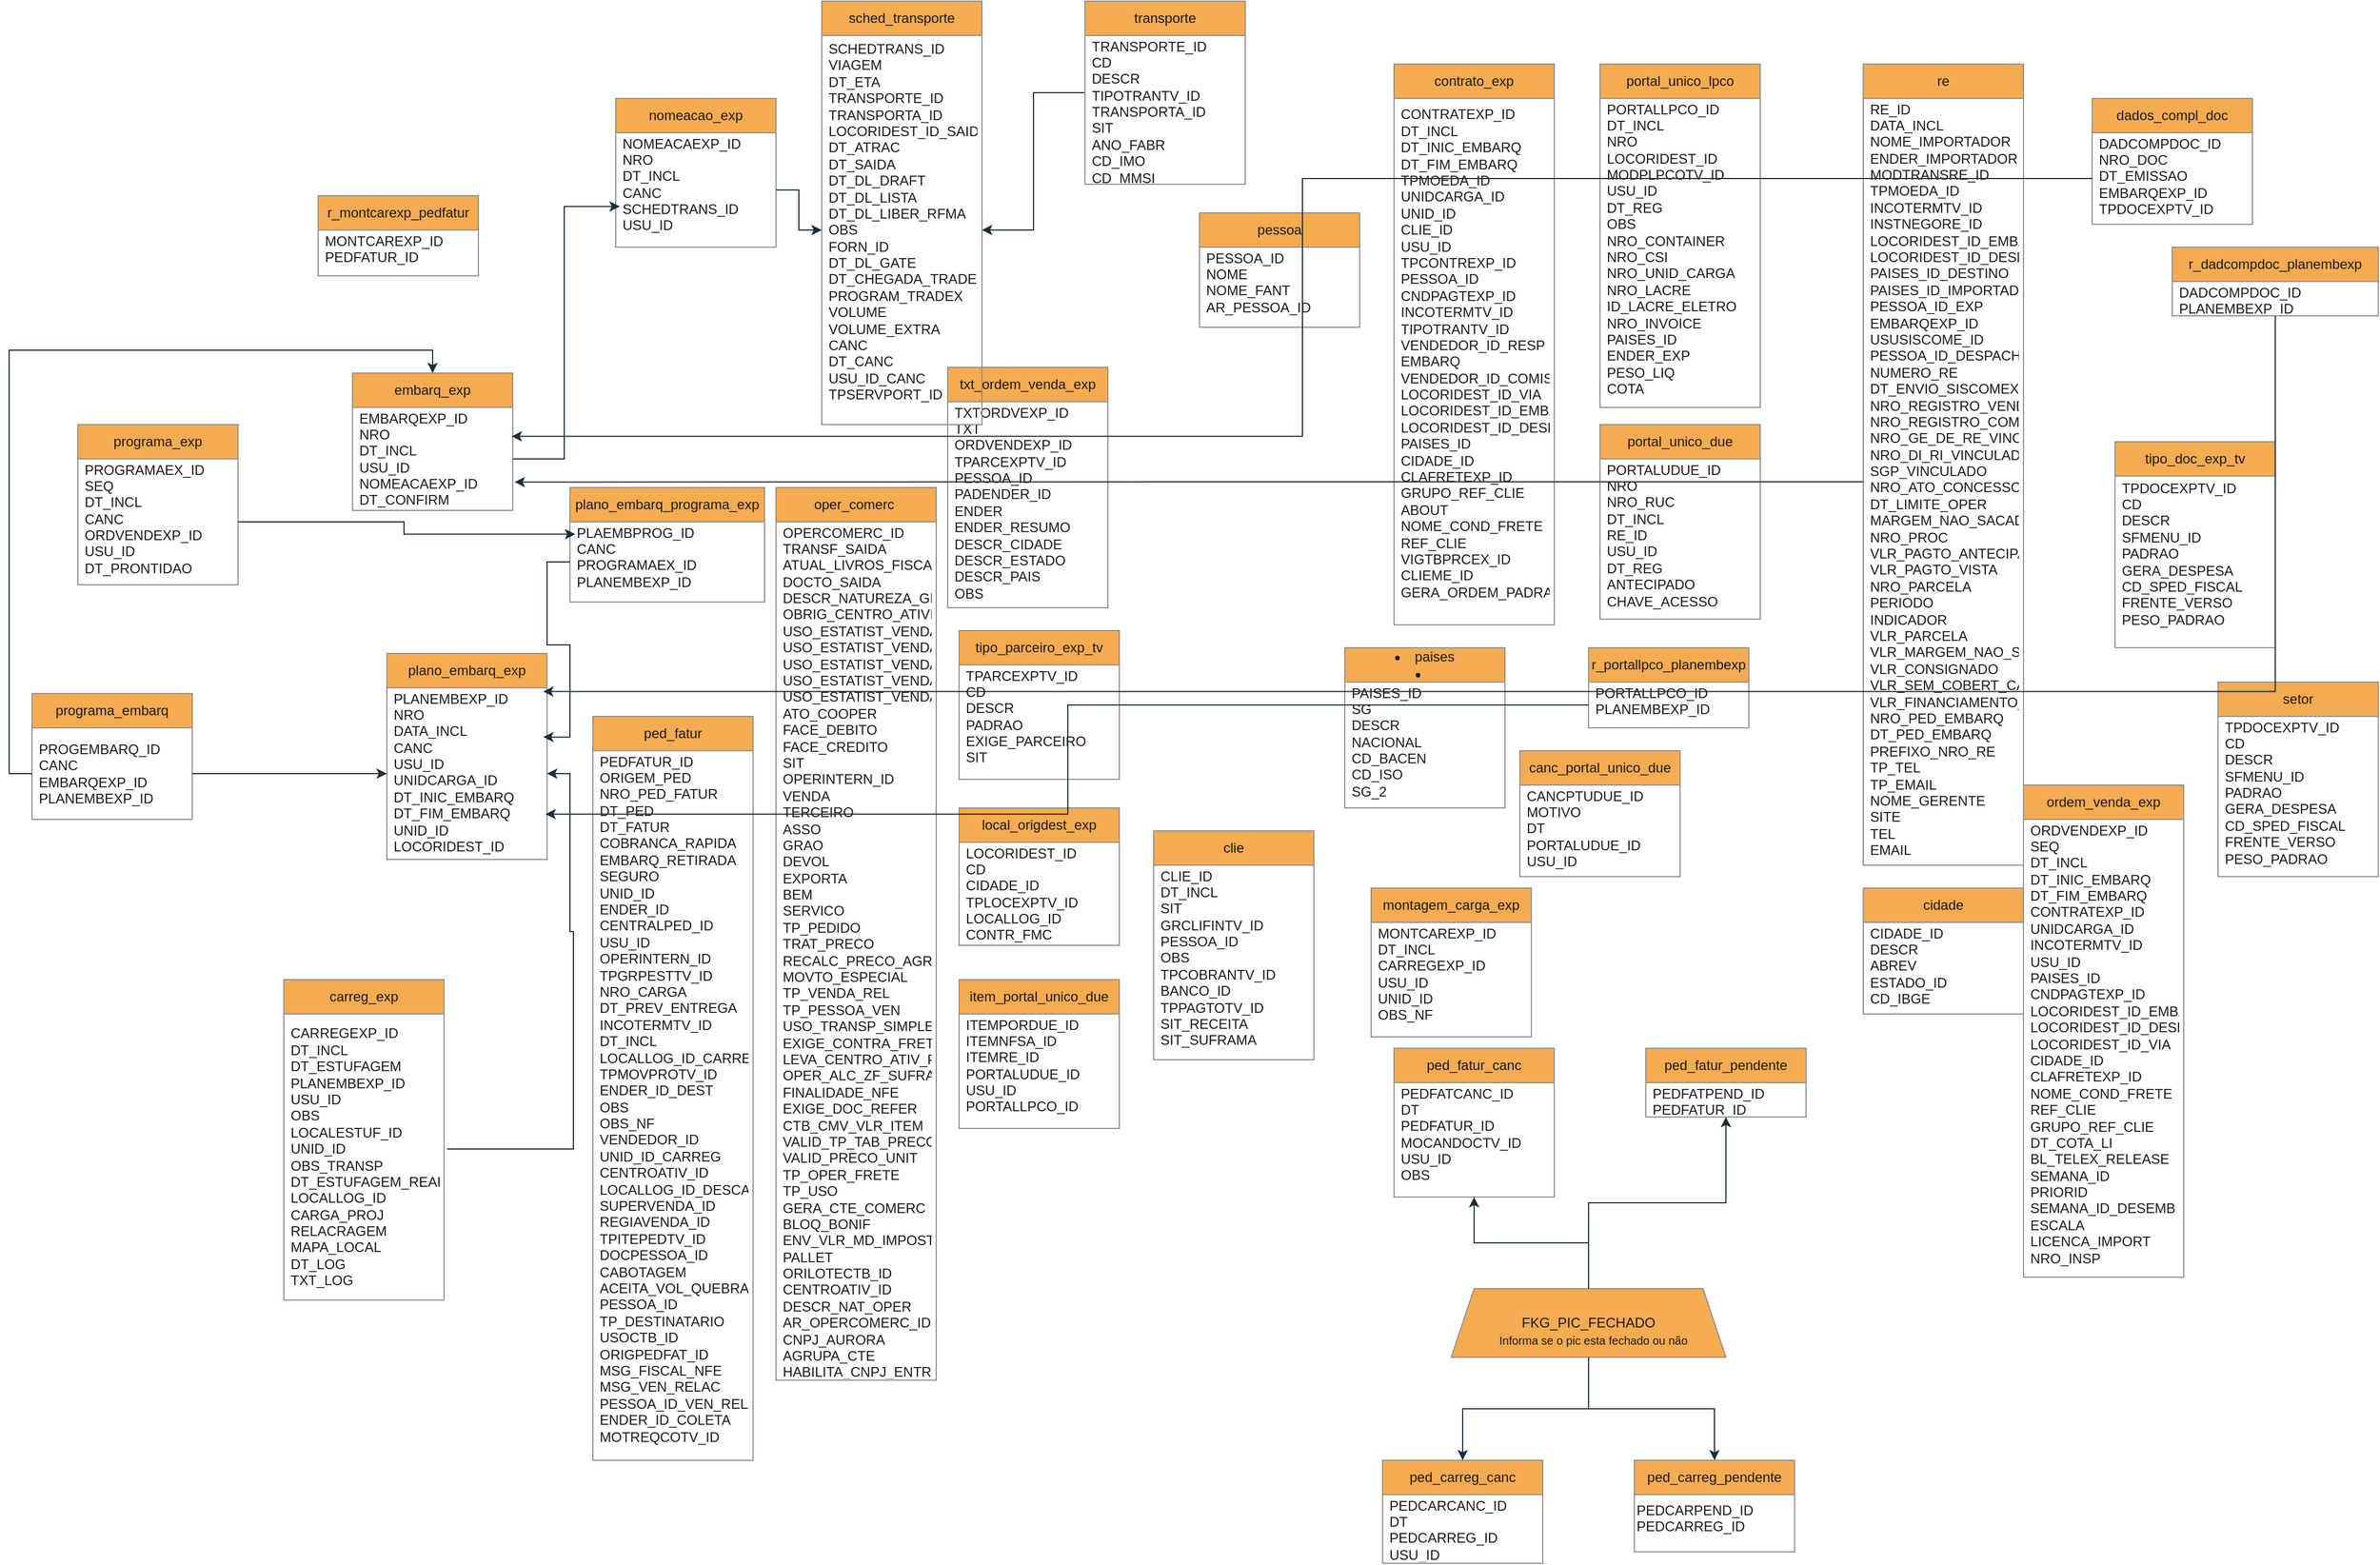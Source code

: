 <mxfile version="26.0.15">
  <diagram name="Página-1" id="adTXmYuTbM5MDjhpA_mE">
    <mxGraphModel dx="3033" dy="2357" grid="1" gridSize="10" guides="1" tooltips="1" connect="1" arrows="1" fold="1" page="1" pageScale="1" pageWidth="827" pageHeight="1169" math="0" shadow="0">
      <root>
        <mxCell id="0" />
        <mxCell id="1" parent="0" />
        <mxCell id="hjr0-9yeqz8_E8lbz6lB-1" value="embarq_exp" style="swimlane;fontStyle=0;childLayout=stackLayout;horizontal=1;startSize=30;horizontalStack=0;resizeParent=1;resizeParentMax=0;resizeLast=0;collapsible=1;marginBottom=0;whiteSpace=wrap;html=1;labelBackgroundColor=none;fillColor=#F5AB50;strokeColor=#909090;fontColor=#1A1A1A;" parent="1" vertex="1">
          <mxGeometry x="-180" y="300" width="140" height="120" as="geometry" />
        </mxCell>
        <mxCell id="hjr0-9yeqz8_E8lbz6lB-2" value="&lt;div&gt;EMBARQEXP_ID&amp;nbsp;&amp;nbsp;&lt;/div&gt;&lt;div&gt;NRO&amp;nbsp; &amp;nbsp; &amp;nbsp; &amp;nbsp; &amp;nbsp; &amp;nbsp;&lt;/div&gt;&lt;div&gt;DT_INCL&amp;nbsp; &amp;nbsp; &amp;nbsp; &amp;nbsp;&lt;/div&gt;&lt;div&gt;USU_ID&amp;nbsp; &amp;nbsp; &amp;nbsp; &amp;nbsp;&amp;nbsp;&lt;/div&gt;&lt;div&gt;NOMEACAEXP_ID&amp;nbsp;&lt;/div&gt;&lt;div&gt;DT_CONFIRM&amp;nbsp; &amp;nbsp;&amp;nbsp;&lt;/div&gt;&lt;div&gt;&lt;br&gt;&lt;/div&gt;" style="text;strokeColor=none;fillColor=none;align=left;verticalAlign=middle;spacingLeft=4;spacingRight=4;overflow=hidden;points=[[0,0.5],[1,0.5]];portConstraint=eastwest;rotatable=0;whiteSpace=wrap;html=1;labelBackgroundColor=none;fontColor=#1A1A1A;" parent="hjr0-9yeqz8_E8lbz6lB-1" vertex="1">
          <mxGeometry y="30" width="140" height="90" as="geometry" />
        </mxCell>
        <mxCell id="hjr0-9yeqz8_E8lbz6lB-5" value="programa_embarq" style="swimlane;fontStyle=0;childLayout=stackLayout;horizontal=1;startSize=30;horizontalStack=0;resizeParent=1;resizeParentMax=0;resizeLast=0;collapsible=1;marginBottom=0;whiteSpace=wrap;html=1;labelBackgroundColor=none;fillColor=#F5AB50;strokeColor=#909090;fontColor=#1A1A1A;" parent="1" vertex="1">
          <mxGeometry x="-460" y="580" width="140" height="110" as="geometry" />
        </mxCell>
        <mxCell id="hjr0-9yeqz8_E8lbz6lB-6" value="PROGEMBARQ_ID&#xa;CANC         &#xa;EMBARQEXP_ID &#xa;PLANEMBEXP_ID" style="text;strokeColor=none;fillColor=none;align=left;verticalAlign=middle;spacingLeft=4;spacingRight=4;overflow=hidden;points=[[0,0.5],[1,0.5]];portConstraint=eastwest;rotatable=0;whiteSpace=wrap;html=1;labelBackgroundColor=none;fontColor=#1A1A1A;" parent="hjr0-9yeqz8_E8lbz6lB-5" vertex="1">
          <mxGeometry y="30" width="140" height="80" as="geometry" />
        </mxCell>
        <mxCell id="hjr0-9yeqz8_E8lbz6lB-9" value="plano_embarq_exp" style="swimlane;fontStyle=0;childLayout=stackLayout;horizontal=1;startSize=30;horizontalStack=0;resizeParent=1;resizeParentMax=0;resizeLast=0;collapsible=1;marginBottom=0;whiteSpace=wrap;html=1;labelBackgroundColor=none;fillColor=#F5AB50;strokeColor=#909090;fontColor=#1A1A1A;" parent="1" vertex="1">
          <mxGeometry x="-150" y="545" width="140" height="180" as="geometry" />
        </mxCell>
        <mxCell id="hjr0-9yeqz8_E8lbz6lB-10" value="&lt;div&gt;PLANEMBEXP_ID&amp;nbsp;&lt;/div&gt;&lt;div&gt;NRO&amp;nbsp; &amp;nbsp; &amp;nbsp; &amp;nbsp; &amp;nbsp; &amp;nbsp;&lt;/div&gt;&lt;div&gt;DATA_INCL&amp;nbsp; &amp;nbsp; &amp;nbsp;&lt;/div&gt;&lt;div&gt;CANC&amp;nbsp; &amp;nbsp; &amp;nbsp; &amp;nbsp; &amp;nbsp;&amp;nbsp;&lt;/div&gt;&lt;div&gt;USU_ID&amp;nbsp; &amp;nbsp; &amp;nbsp; &amp;nbsp;&amp;nbsp;&lt;/div&gt;&lt;div&gt;UNIDCARGA_ID&amp;nbsp;&amp;nbsp;&lt;/div&gt;&lt;div&gt;DT_INIC_EMBARQ&lt;/div&gt;&lt;div&gt;DT_FIM_EMBARQ&amp;nbsp;&lt;/div&gt;&lt;div&gt;UNID_ID&amp;nbsp; &amp;nbsp; &amp;nbsp; &amp;nbsp;&lt;/div&gt;&lt;div&gt;LOCORIDEST_ID&amp;nbsp;&lt;/div&gt;&lt;div&gt;&lt;br&gt;&lt;/div&gt;" style="text;strokeColor=none;fillColor=none;align=left;verticalAlign=middle;spacingLeft=4;spacingRight=4;overflow=hidden;portConstraint=eastwest;rotatable=0;whiteSpace=wrap;html=1;labelBackgroundColor=none;fontColor=#1A1A1A;" parent="hjr0-9yeqz8_E8lbz6lB-9" vertex="1">
          <mxGeometry y="30" width="140" height="150" as="geometry" />
        </mxCell>
        <mxCell id="hjr0-9yeqz8_E8lbz6lB-13" value="carreg_exp" style="swimlane;fontStyle=0;childLayout=stackLayout;horizontal=1;startSize=30;horizontalStack=0;resizeParent=1;resizeParentMax=0;resizeLast=0;collapsible=1;marginBottom=0;whiteSpace=wrap;html=1;labelBackgroundColor=none;fillColor=#F5AB50;strokeColor=#909090;fontColor=#1A1A1A;" parent="1" vertex="1">
          <mxGeometry x="-240" y="830" width="140" height="280" as="geometry" />
        </mxCell>
        <mxCell id="hjr0-9yeqz8_E8lbz6lB-14" value="CARREGEXP_ID     &#xa;DT_INCL          &#xa;DT_ESTUFAGEM     &#xa;PLANEMBEXP_ID    &#xa;USU_ID           &#xa;OBS              &#xa;LOCALESTUF_ID    &#xa;UNID_ID          &#xa;OBS_TRANSP       &#xa;DT_ESTUFAGEM_REAL&#xa;LOCALLOG_ID      &#xa;CARGA_PROJ       &#xa;RELACRAGEM       &#xa;MAPA_LOCAL       &#xa;DT_LOG           &#xa;TXT_LOG" style="text;strokeColor=none;fillColor=none;align=left;verticalAlign=middle;spacingLeft=4;spacingRight=4;overflow=hidden;points=[[0,0.5],[1,0.5]];portConstraint=eastwest;rotatable=0;whiteSpace=wrap;html=1;labelBackgroundColor=none;fontColor=#1A1A1A;" parent="hjr0-9yeqz8_E8lbz6lB-13" vertex="1">
          <mxGeometry y="30" width="140" height="250" as="geometry" />
        </mxCell>
        <mxCell id="hjr0-9yeqz8_E8lbz6lB-17" value="montagem_carga_exp" style="swimlane;fontStyle=0;childLayout=stackLayout;horizontal=1;startSize=30;horizontalStack=0;resizeParent=1;resizeParentMax=0;resizeLast=0;collapsible=1;marginBottom=0;whiteSpace=wrap;html=1;labelBackgroundColor=none;fillColor=#F5AB50;strokeColor=#909090;fontColor=#1A1A1A;" parent="1" vertex="1">
          <mxGeometry x="710" y="750" width="140" height="130" as="geometry" />
        </mxCell>
        <mxCell id="hjr0-9yeqz8_E8lbz6lB-18" value="&lt;div&gt;MONTCAREXP_ID&amp;nbsp;&lt;/div&gt;&lt;div&gt;DT_INCL&amp;nbsp; &amp;nbsp; &amp;nbsp; &amp;nbsp;&lt;/div&gt;&lt;div&gt;CARREGEXP_ID&amp;nbsp;&amp;nbsp;&lt;/div&gt;&lt;div&gt;USU_ID&amp;nbsp; &amp;nbsp; &amp;nbsp; &amp;nbsp;&amp;nbsp;&lt;/div&gt;&lt;div&gt;UNID_ID&amp;nbsp; &amp;nbsp; &amp;nbsp; &amp;nbsp;&lt;/div&gt;&lt;div&gt;OBS_NF&amp;nbsp; &amp;nbsp; &amp;nbsp; &amp;nbsp;&amp;nbsp;&lt;/div&gt;&lt;div&gt;&lt;br&gt;&lt;/div&gt;" style="text;strokeColor=none;fillColor=none;align=left;verticalAlign=middle;spacingLeft=4;spacingRight=4;overflow=hidden;points=[[0,0.5],[1,0.5]];portConstraint=eastwest;rotatable=0;whiteSpace=wrap;html=1;labelBackgroundColor=none;fontColor=#1A1A1A;" parent="hjr0-9yeqz8_E8lbz6lB-17" vertex="1">
          <mxGeometry y="30" width="140" height="100" as="geometry" />
        </mxCell>
        <mxCell id="hjr0-9yeqz8_E8lbz6lB-21" value="r_montcarexp_pedfatur" style="swimlane;fontStyle=0;childLayout=stackLayout;horizontal=1;startSize=30;horizontalStack=0;resizeParent=1;resizeParentMax=0;resizeLast=0;collapsible=1;marginBottom=0;whiteSpace=wrap;html=1;labelBackgroundColor=none;fillColor=#F5AB50;strokeColor=#909090;fontColor=#1A1A1A;" parent="1" vertex="1">
          <mxGeometry x="-210" y="145" width="140" height="70" as="geometry" />
        </mxCell>
        <mxCell id="hjr0-9yeqz8_E8lbz6lB-22" value="&lt;div&gt;MONTCAREXP_ID&lt;/div&gt;&lt;div&gt;PEDFATUR_ID&amp;nbsp;&amp;nbsp;&lt;/div&gt;&lt;div&gt;&lt;br&gt;&lt;/div&gt;" style="text;strokeColor=none;fillColor=none;align=left;verticalAlign=middle;spacingLeft=4;spacingRight=4;overflow=hidden;points=[[0,0.5],[1,0.5]];portConstraint=eastwest;rotatable=0;whiteSpace=wrap;html=1;labelBackgroundColor=none;fontColor=#1A1A1A;" parent="hjr0-9yeqz8_E8lbz6lB-21" vertex="1">
          <mxGeometry y="30" width="140" height="40" as="geometry" />
        </mxCell>
        <mxCell id="hjr0-9yeqz8_E8lbz6lB-25" value="ped_fatur" style="swimlane;fontStyle=0;childLayout=stackLayout;horizontal=1;startSize=30;horizontalStack=0;resizeParent=1;resizeParentMax=0;resizeLast=0;collapsible=1;marginBottom=0;whiteSpace=wrap;html=1;labelBackgroundColor=none;fillColor=#F5AB50;strokeColor=#909090;fontColor=#1A1A1A;" parent="1" vertex="1">
          <mxGeometry x="30" y="600" width="140" height="650" as="geometry" />
        </mxCell>
        <mxCell id="hjr0-9yeqz8_E8lbz6lB-26" value="&lt;div&gt;PEDFATUR_ID&amp;nbsp; &amp;nbsp; &amp;nbsp; &amp;nbsp; &amp;nbsp;&amp;nbsp;&lt;/div&gt;&lt;div&gt;ORIGEM_PED&amp;nbsp; &amp;nbsp; &amp;nbsp; &amp;nbsp; &amp;nbsp; &amp;nbsp;&lt;/div&gt;&lt;div&gt;NRO_PED_FATUR&amp;nbsp; &amp;nbsp; &amp;nbsp; &amp;nbsp;&amp;nbsp;&lt;/div&gt;&lt;div&gt;DT_PED&amp;nbsp; &amp;nbsp; &amp;nbsp; &amp;nbsp; &amp;nbsp; &amp;nbsp; &amp;nbsp; &amp;nbsp;&lt;/div&gt;&lt;div&gt;DT_FATUR&amp;nbsp; &amp;nbsp; &amp;nbsp; &amp;nbsp; &amp;nbsp; &amp;nbsp; &amp;nbsp;&lt;/div&gt;&lt;div&gt;COBRANCA_RAPIDA&amp;nbsp; &amp;nbsp; &amp;nbsp;&amp;nbsp;&lt;/div&gt;&lt;div&gt;EMBARQ_RETIRADA&amp;nbsp; &amp;nbsp; &amp;nbsp;&amp;nbsp;&lt;/div&gt;&lt;div&gt;SEGURO&amp;nbsp; &amp;nbsp; &amp;nbsp; &amp;nbsp; &amp;nbsp; &amp;nbsp; &amp;nbsp; &amp;nbsp;&lt;/div&gt;&lt;div&gt;UNID_ID&amp;nbsp; &amp;nbsp; &amp;nbsp; &amp;nbsp; &amp;nbsp; &amp;nbsp; &amp;nbsp;&amp;nbsp;&lt;/div&gt;&lt;div&gt;ENDER_ID&amp;nbsp; &amp;nbsp; &amp;nbsp; &amp;nbsp; &amp;nbsp; &amp;nbsp; &amp;nbsp;&lt;/div&gt;&lt;div&gt;CENTRALPED_ID&amp;nbsp; &amp;nbsp; &amp;nbsp; &amp;nbsp;&amp;nbsp;&lt;/div&gt;&lt;div&gt;USU_ID&amp;nbsp; &amp;nbsp; &amp;nbsp; &amp;nbsp; &amp;nbsp; &amp;nbsp; &amp;nbsp; &amp;nbsp;&lt;/div&gt;&lt;div&gt;OPERINTERN_ID&amp;nbsp; &amp;nbsp; &amp;nbsp; &amp;nbsp;&amp;nbsp;&lt;/div&gt;&lt;div&gt;TPGRPESTTV_ID&amp;nbsp; &amp;nbsp; &amp;nbsp; &amp;nbsp;&amp;nbsp;&lt;/div&gt;&lt;div&gt;NRO_CARGA&amp;nbsp; &amp;nbsp; &amp;nbsp; &amp;nbsp; &amp;nbsp; &amp;nbsp;&amp;nbsp;&lt;/div&gt;&lt;div&gt;DT_PREV_ENTREGA&amp;nbsp; &amp;nbsp; &amp;nbsp;&amp;nbsp;&lt;/div&gt;&lt;div&gt;INCOTERMTV_ID&amp;nbsp; &amp;nbsp; &amp;nbsp; &amp;nbsp;&amp;nbsp;&lt;/div&gt;&lt;div&gt;DT_INCL&amp;nbsp; &amp;nbsp; &amp;nbsp; &amp;nbsp; &amp;nbsp; &amp;nbsp; &amp;nbsp;&amp;nbsp;&lt;/div&gt;&lt;div&gt;LOCALLOG_ID_CARREG&amp;nbsp; &amp;nbsp;&lt;/div&gt;&lt;div&gt;TPMOVPROTV_ID&amp;nbsp; &amp;nbsp; &amp;nbsp; &amp;nbsp;&amp;nbsp;&lt;/div&gt;&lt;div&gt;ENDER_ID_DEST&amp;nbsp; &amp;nbsp; &amp;nbsp; &amp;nbsp;&amp;nbsp;&lt;/div&gt;&lt;div&gt;OBS&amp;nbsp; &amp;nbsp; &amp;nbsp; &amp;nbsp; &amp;nbsp; &amp;nbsp; &amp;nbsp; &amp;nbsp; &amp;nbsp;&amp;nbsp;&lt;/div&gt;&lt;div&gt;OBS_NF&amp;nbsp; &amp;nbsp; &amp;nbsp; &amp;nbsp; &amp;nbsp; &amp;nbsp; &amp;nbsp; &amp;nbsp;&lt;/div&gt;&lt;div&gt;VENDEDOR_ID&amp;nbsp; &amp;nbsp; &amp;nbsp; &amp;nbsp; &amp;nbsp;&amp;nbsp;&lt;/div&gt;&lt;div&gt;UNID_ID_CARREG&amp;nbsp; &amp;nbsp; &amp;nbsp; &amp;nbsp;&lt;/div&gt;&lt;div&gt;CENTROATIV_ID&amp;nbsp; &amp;nbsp; &amp;nbsp; &amp;nbsp;&amp;nbsp;&lt;/div&gt;&lt;div&gt;LOCALLOG_ID_DESCARREG&lt;/div&gt;&lt;div&gt;SUPERVENDA_ID&amp;nbsp; &amp;nbsp; &amp;nbsp; &amp;nbsp;&amp;nbsp;&lt;/div&gt;&lt;div&gt;REGIAVENDA_ID&amp;nbsp; &amp;nbsp; &amp;nbsp; &amp;nbsp;&amp;nbsp;&lt;/div&gt;&lt;div&gt;TPITEPEDTV_ID&amp;nbsp; &amp;nbsp; &amp;nbsp; &amp;nbsp;&amp;nbsp;&lt;/div&gt;&lt;div&gt;DOCPESSOA_ID&amp;nbsp; &amp;nbsp; &amp;nbsp; &amp;nbsp; &amp;nbsp;&lt;/div&gt;&lt;div&gt;CABOTAGEM&amp;nbsp; &amp;nbsp; &amp;nbsp; &amp;nbsp; &amp;nbsp; &amp;nbsp;&amp;nbsp;&lt;/div&gt;&lt;div&gt;ACEITA_VOL_QUEBRADO&amp;nbsp;&amp;nbsp;&lt;/div&gt;&lt;div&gt;PESSOA_ID&amp;nbsp; &amp;nbsp; &amp;nbsp; &amp;nbsp; &amp;nbsp; &amp;nbsp;&amp;nbsp;&lt;/div&gt;&lt;div&gt;TP_DESTINATARIO&amp;nbsp; &amp;nbsp; &amp;nbsp;&amp;nbsp;&lt;/div&gt;&lt;div&gt;USOCTB_ID&amp;nbsp; &amp;nbsp; &amp;nbsp; &amp;nbsp; &amp;nbsp; &amp;nbsp;&amp;nbsp;&lt;/div&gt;&lt;div&gt;ORIGPEDFAT_ID&amp;nbsp; &amp;nbsp; &amp;nbsp; &amp;nbsp;&amp;nbsp;&lt;/div&gt;&lt;div&gt;MSG_FISCAL_NFE&amp;nbsp; &amp;nbsp; &amp;nbsp; &amp;nbsp;&lt;/div&gt;&lt;div&gt;MSG_VEN_RELAC&amp;nbsp; &amp;nbsp; &amp;nbsp; &amp;nbsp;&amp;nbsp;&lt;/div&gt;&lt;div&gt;PESSOA_ID_VEN_RELAC&amp;nbsp;&amp;nbsp;&lt;/div&gt;&lt;div&gt;ENDER_ID_COLETA&amp;nbsp; &amp;nbsp; &amp;nbsp;&amp;nbsp;&lt;/div&gt;&lt;div&gt;MOTREQCOTV_ID&amp;nbsp; &amp;nbsp; &amp;nbsp; &amp;nbsp;&amp;nbsp;&lt;/div&gt;&lt;div&gt;&lt;br&gt;&lt;/div&gt;" style="text;strokeColor=none;fillColor=none;align=left;verticalAlign=middle;spacingLeft=4;spacingRight=4;overflow=hidden;points=[[0,0.5],[1,0.5]];portConstraint=eastwest;rotatable=0;whiteSpace=wrap;html=1;labelBackgroundColor=none;fontColor=#1A1A1A;" parent="hjr0-9yeqz8_E8lbz6lB-25" vertex="1">
          <mxGeometry y="30" width="140" height="620" as="geometry" />
        </mxCell>
        <mxCell id="hjr0-9yeqz8_E8lbz6lB-29" value="oper_comerc&amp;nbsp;" style="swimlane;fontStyle=0;childLayout=stackLayout;horizontal=1;startSize=30;horizontalStack=0;resizeParent=1;resizeParentMax=0;resizeLast=0;collapsible=1;marginBottom=0;whiteSpace=wrap;html=1;labelBackgroundColor=none;fillColor=#F5AB50;strokeColor=#909090;fontColor=#1A1A1A;" parent="1" vertex="1">
          <mxGeometry x="190" y="400" width="140" height="780" as="geometry" />
        </mxCell>
        <mxCell id="hjr0-9yeqz8_E8lbz6lB-30" value="&lt;div&gt;OPERCOMERC_ID&amp;nbsp; &amp;nbsp; &amp;nbsp; &amp;nbsp;&amp;nbsp;&lt;/div&gt;&lt;div&gt;TRANSF_SAIDA&amp;nbsp; &amp;nbsp; &amp;nbsp; &amp;nbsp; &amp;nbsp;&lt;/div&gt;&lt;div&gt;ATUAL_LIVROS_FISCAIS&amp;nbsp;&lt;/div&gt;&lt;div&gt;DOCTO_SAIDA&amp;nbsp; &amp;nbsp; &amp;nbsp; &amp;nbsp; &amp;nbsp;&amp;nbsp;&lt;/div&gt;&lt;div&gt;DESCR_NATUREZA_GERAL&amp;nbsp;&lt;/div&gt;&lt;div&gt;OBRIG_CENTRO_ATIVID&amp;nbsp;&amp;nbsp;&lt;/div&gt;&lt;div&gt;USO_ESTATIST_VENDA1&amp;nbsp;&amp;nbsp;&lt;/div&gt;&lt;div&gt;USO_ESTATIST_VENDA2&amp;nbsp;&amp;nbsp;&lt;/div&gt;&lt;div&gt;USO_ESTATIST_VENDA3&amp;nbsp;&amp;nbsp;&lt;/div&gt;&lt;div&gt;USO_ESTATIST_VENDA_ME&lt;/div&gt;&lt;div&gt;USO_ESTATIST_VENDA_MI&lt;/div&gt;&lt;div&gt;ATO_COOPER&amp;nbsp; &amp;nbsp; &amp;nbsp; &amp;nbsp; &amp;nbsp; &amp;nbsp;&lt;/div&gt;&lt;div&gt;FACE_DEBITO&amp;nbsp; &amp;nbsp; &amp;nbsp; &amp;nbsp; &amp;nbsp;&amp;nbsp;&lt;/div&gt;&lt;div&gt;FACE_CREDITO&amp;nbsp; &amp;nbsp; &amp;nbsp; &amp;nbsp; &amp;nbsp;&lt;/div&gt;&lt;div&gt;SIT&amp;nbsp; &amp;nbsp; &amp;nbsp; &amp;nbsp; &amp;nbsp; &amp;nbsp; &amp;nbsp; &amp;nbsp; &amp;nbsp;&amp;nbsp;&lt;/div&gt;&lt;div&gt;OPERINTERN_ID&amp;nbsp; &amp;nbsp; &amp;nbsp; &amp;nbsp;&amp;nbsp;&lt;/div&gt;&lt;div&gt;VENDA&amp;nbsp; &amp;nbsp; &amp;nbsp; &amp;nbsp; &amp;nbsp; &amp;nbsp; &amp;nbsp; &amp;nbsp;&amp;nbsp;&lt;/div&gt;&lt;div&gt;TERCEIRO&amp;nbsp; &amp;nbsp; &amp;nbsp; &amp;nbsp; &amp;nbsp; &amp;nbsp; &amp;nbsp;&lt;/div&gt;&lt;div&gt;ASSO&amp;nbsp; &amp;nbsp; &amp;nbsp; &amp;nbsp; &amp;nbsp; &amp;nbsp; &amp;nbsp; &amp;nbsp; &amp;nbsp;&lt;/div&gt;&lt;div&gt;GRAO&amp;nbsp; &amp;nbsp; &amp;nbsp; &amp;nbsp; &amp;nbsp; &amp;nbsp; &amp;nbsp; &amp;nbsp; &amp;nbsp;&lt;/div&gt;&lt;div&gt;DEVOL&amp;nbsp; &amp;nbsp; &amp;nbsp; &amp;nbsp; &amp;nbsp; &amp;nbsp; &amp;nbsp; &amp;nbsp;&amp;nbsp;&lt;/div&gt;&lt;div&gt;EXPORTA&amp;nbsp; &amp;nbsp; &amp;nbsp; &amp;nbsp; &amp;nbsp; &amp;nbsp; &amp;nbsp;&amp;nbsp;&lt;/div&gt;&lt;div&gt;BEM&amp;nbsp; &amp;nbsp; &amp;nbsp; &amp;nbsp; &amp;nbsp; &amp;nbsp; &amp;nbsp; &amp;nbsp; &amp;nbsp;&amp;nbsp;&lt;/div&gt;&lt;div&gt;SERVICO&amp;nbsp; &amp;nbsp; &amp;nbsp; &amp;nbsp; &amp;nbsp; &amp;nbsp; &amp;nbsp;&amp;nbsp;&lt;/div&gt;&lt;div&gt;TP_PEDIDO&amp;nbsp; &amp;nbsp; &amp;nbsp; &amp;nbsp; &amp;nbsp; &amp;nbsp;&amp;nbsp;&lt;/div&gt;&lt;div&gt;TRAT_PRECO&amp;nbsp; &amp;nbsp; &amp;nbsp; &amp;nbsp; &amp;nbsp; &amp;nbsp;&lt;/div&gt;&lt;div&gt;RECALC_PRECO_AGRO&amp;nbsp; &amp;nbsp;&amp;nbsp;&lt;/div&gt;&lt;div&gt;MOVTO_ESPECIAL&amp;nbsp; &amp;nbsp; &amp;nbsp; &amp;nbsp;&lt;/div&gt;&lt;div&gt;TP_VENDA_REL&amp;nbsp; &amp;nbsp; &amp;nbsp; &amp;nbsp; &amp;nbsp;&lt;/div&gt;&lt;div&gt;TP_PESSOA_VEN&amp;nbsp; &amp;nbsp; &amp;nbsp; &amp;nbsp;&amp;nbsp;&lt;/div&gt;&lt;div&gt;USO_TRANSP_SIMPLES&amp;nbsp; &amp;nbsp;&lt;/div&gt;&lt;div&gt;EXIGE_CONTRA_FRETE&amp;nbsp; &amp;nbsp;&lt;/div&gt;&lt;div&gt;LEVA_CENTRO_ATIV_PED&amp;nbsp;&lt;/div&gt;&lt;div&gt;OPER_ALC_ZF_SUFRAMA&amp;nbsp;&amp;nbsp;&lt;/div&gt;&lt;div&gt;FINALIDADE_NFE&amp;nbsp; &amp;nbsp; &amp;nbsp; &amp;nbsp;&lt;/div&gt;&lt;div&gt;EXIGE_DOC_REFER&amp;nbsp; &amp;nbsp; &amp;nbsp;&amp;nbsp;&lt;/div&gt;&lt;div&gt;CTB_CMV_VLR_ITEM&amp;nbsp; &amp;nbsp; &amp;nbsp;&lt;/div&gt;&lt;div&gt;VALID_TP_TAB_PRECO&amp;nbsp; &amp;nbsp;&lt;/div&gt;&lt;div&gt;VALID_PRECO_UNIT&amp;nbsp; &amp;nbsp; &amp;nbsp;&lt;/div&gt;&lt;div&gt;TP_OPER_FRETE&amp;nbsp; &amp;nbsp; &amp;nbsp; &amp;nbsp;&amp;nbsp;&lt;/div&gt;&lt;div&gt;TP_USO&amp;nbsp; &amp;nbsp; &amp;nbsp; &amp;nbsp; &amp;nbsp; &amp;nbsp; &amp;nbsp; &amp;nbsp;&lt;/div&gt;&lt;div&gt;GERA_CTE_COMERC&amp;nbsp; &amp;nbsp; &amp;nbsp;&amp;nbsp;&lt;/div&gt;&lt;div&gt;BLOQ_BONIF&amp;nbsp; &amp;nbsp; &amp;nbsp; &amp;nbsp; &amp;nbsp; &amp;nbsp;&lt;/div&gt;&lt;div&gt;ENV_VLR_MD_IMPOSTO&amp;nbsp; &amp;nbsp;&lt;/div&gt;&lt;div&gt;PALLET&amp;nbsp; &amp;nbsp; &amp;nbsp; &amp;nbsp; &amp;nbsp; &amp;nbsp; &amp;nbsp; &amp;nbsp;&lt;/div&gt;&lt;div&gt;ORILOTECTB_ID&amp;nbsp; &amp;nbsp; &amp;nbsp; &amp;nbsp;&amp;nbsp;&lt;/div&gt;&lt;div&gt;CENTROATIV_ID&amp;nbsp; &amp;nbsp; &amp;nbsp; &amp;nbsp;&amp;nbsp;&lt;/div&gt;&lt;div&gt;DESCR_NAT_OPER&amp;nbsp; &amp;nbsp; &amp;nbsp; &amp;nbsp;&lt;/div&gt;&lt;div&gt;AR_OPERCOMERC_ID&amp;nbsp; &amp;nbsp; &amp;nbsp;&lt;/div&gt;&lt;div&gt;CNPJ_AURORA&amp;nbsp; &amp;nbsp; &amp;nbsp; &amp;nbsp; &amp;nbsp;&amp;nbsp;&lt;/div&gt;&lt;div&gt;AGRUPA_CTE&amp;nbsp; &amp;nbsp; &amp;nbsp; &amp;nbsp; &amp;nbsp; &amp;nbsp;&lt;/div&gt;&lt;div&gt;HABILITA_CNPJ_ENTREG&amp;nbsp;&lt;/div&gt;&lt;div&gt;&lt;br&gt;&lt;/div&gt;" style="text;strokeColor=none;fillColor=none;align=left;verticalAlign=middle;spacingLeft=4;spacingRight=4;overflow=hidden;points=[[0,0.5],[1,0.5]];portConstraint=eastwest;rotatable=0;whiteSpace=wrap;html=1;labelBackgroundColor=none;fontColor=#1A1A1A;" parent="hjr0-9yeqz8_E8lbz6lB-29" vertex="1">
          <mxGeometry y="30" width="140" height="750" as="geometry" />
        </mxCell>
        <mxCell id="hjr0-9yeqz8_E8lbz6lB-33" value="ped_fatur_canc" style="swimlane;fontStyle=0;childLayout=stackLayout;horizontal=1;startSize=30;horizontalStack=0;resizeParent=1;resizeParentMax=0;resizeLast=0;collapsible=1;marginBottom=0;whiteSpace=wrap;html=1;labelBackgroundColor=none;fillColor=#F5AB50;strokeColor=#909090;fontColor=#1A1A1A;" parent="1" vertex="1">
          <mxGeometry x="730" y="890" width="140" height="130" as="geometry" />
        </mxCell>
        <mxCell id="hjr0-9yeqz8_E8lbz6lB-34" value="&lt;div&gt;PEDFATCANC_ID&lt;/div&gt;&lt;div&gt;DT&amp;nbsp; &amp;nbsp; &amp;nbsp; &amp;nbsp; &amp;nbsp; &amp;nbsp;&lt;/div&gt;&lt;div&gt;PEDFATUR_ID&amp;nbsp;&amp;nbsp;&lt;/div&gt;&lt;div&gt;MOCANDOCTV_ID&lt;/div&gt;&lt;div&gt;USU_ID&amp;nbsp; &amp;nbsp; &amp;nbsp; &amp;nbsp;&lt;/div&gt;&lt;div&gt;OBS&amp;nbsp; &amp;nbsp; &amp;nbsp; &amp;nbsp; &amp;nbsp;&amp;nbsp;&lt;/div&gt;&lt;div&gt;&lt;br&gt;&lt;/div&gt;" style="text;strokeColor=none;fillColor=none;align=left;verticalAlign=middle;spacingLeft=4;spacingRight=4;overflow=hidden;points=[[0,0.5],[1,0.5]];portConstraint=eastwest;rotatable=0;whiteSpace=wrap;html=1;labelBackgroundColor=none;fontColor=#1A1A1A;" parent="hjr0-9yeqz8_E8lbz6lB-33" vertex="1">
          <mxGeometry y="30" width="140" height="100" as="geometry" />
        </mxCell>
        <mxCell id="hjr0-9yeqz8_E8lbz6lB-37" value="ped_fatur_pendente" style="swimlane;fontStyle=0;childLayout=stackLayout;horizontal=1;startSize=30;horizontalStack=0;resizeParent=1;resizeParentMax=0;resizeLast=0;collapsible=1;marginBottom=0;whiteSpace=wrap;html=1;labelBackgroundColor=none;fillColor=#F5AB50;strokeColor=#909090;fontColor=#1A1A1A;" parent="1" vertex="1">
          <mxGeometry x="950" y="890" width="140" height="60" as="geometry" />
        </mxCell>
        <mxCell id="hjr0-9yeqz8_E8lbz6lB-38" value="&lt;div&gt;PEDFATPEND_ID&lt;/div&gt;&lt;div&gt;PEDFATUR_ID&amp;nbsp;&amp;nbsp;&lt;/div&gt;&lt;div&gt;&lt;br&gt;&lt;/div&gt;" style="text;strokeColor=none;fillColor=none;align=left;verticalAlign=middle;spacingLeft=4;spacingRight=4;overflow=hidden;points=[[0,0.5],[1,0.5]];portConstraint=eastwest;rotatable=0;whiteSpace=wrap;html=1;labelBackgroundColor=none;fontColor=#1A1A1A;" parent="hjr0-9yeqz8_E8lbz6lB-37" vertex="1">
          <mxGeometry y="30" width="140" height="30" as="geometry" />
        </mxCell>
        <mxCell id="hjr0-9yeqz8_E8lbz6lB-41" value="ped_carreg_canc" style="swimlane;fontStyle=0;childLayout=stackLayout;horizontal=1;startSize=30;horizontalStack=0;resizeParent=1;resizeParentMax=0;resizeLast=0;collapsible=1;marginBottom=0;whiteSpace=wrap;html=1;labelBackgroundColor=none;fillColor=#F5AB50;strokeColor=#909090;fontColor=#1A1A1A;" parent="1" vertex="1">
          <mxGeometry x="720" y="1250" width="140" height="90" as="geometry" />
        </mxCell>
        <mxCell id="hjr0-9yeqz8_E8lbz6lB-42" value="&lt;div&gt;PEDCARCANC_ID&lt;/div&gt;&lt;div&gt;DT&amp;nbsp; &amp;nbsp; &amp;nbsp; &amp;nbsp; &amp;nbsp; &amp;nbsp;&lt;/div&gt;&lt;div&gt;PEDCARREG_ID&amp;nbsp;&lt;/div&gt;&lt;div&gt;USU_ID&amp;nbsp; &amp;nbsp; &amp;nbsp; &amp;nbsp;&lt;/div&gt;&lt;div&gt;&lt;br&gt;&lt;/div&gt;" style="text;strokeColor=none;fillColor=none;align=left;verticalAlign=middle;spacingLeft=4;spacingRight=4;overflow=hidden;points=[[0,0.5],[1,0.5]];portConstraint=eastwest;rotatable=0;whiteSpace=wrap;html=1;labelBackgroundColor=none;fontColor=#1A1A1A;" parent="hjr0-9yeqz8_E8lbz6lB-41" vertex="1">
          <mxGeometry y="30" width="140" height="60" as="geometry" />
        </mxCell>
        <mxCell id="hjr0-9yeqz8_E8lbz6lB-45" value="ped_carreg_pendente" style="swimlane;fontStyle=0;childLayout=stackLayout;horizontal=1;startSize=30;horizontalStack=0;resizeParent=1;resizeParentMax=0;resizeLast=0;collapsible=1;marginBottom=0;whiteSpace=wrap;html=1;labelBackgroundColor=none;fillColor=#F5AB50;strokeColor=#909090;fontColor=#1A1A1A;" parent="1" vertex="1">
          <mxGeometry x="940" y="1250" width="140" height="80" as="geometry" />
        </mxCell>
        <mxCell id="hjr0-9yeqz8_E8lbz6lB-159" value="PEDCARPEND_ID&#xa;PEDCARREG_ID" style="text;whiteSpace=wrap;labelBackgroundColor=none;fontColor=#1A1A1A;" parent="hjr0-9yeqz8_E8lbz6lB-45" vertex="1">
          <mxGeometry y="30" width="140" height="50" as="geometry" />
        </mxCell>
        <mxCell id="hjr0-9yeqz8_E8lbz6lB-51" style="edgeStyle=orthogonalEdgeStyle;rounded=0;orthogonalLoop=1;jettySize=auto;html=1;labelBackgroundColor=none;strokeColor=#182E3E;fontColor=default;" parent="1" source="hjr0-9yeqz8_E8lbz6lB-49" target="hjr0-9yeqz8_E8lbz6lB-41" edge="1">
          <mxGeometry relative="1" as="geometry" />
        </mxCell>
        <mxCell id="hjr0-9yeqz8_E8lbz6lB-53" style="edgeStyle=orthogonalEdgeStyle;rounded=0;orthogonalLoop=1;jettySize=auto;html=1;labelBackgroundColor=none;strokeColor=#182E3E;fontColor=default;" parent="1" source="hjr0-9yeqz8_E8lbz6lB-49" target="hjr0-9yeqz8_E8lbz6lB-33" edge="1">
          <mxGeometry relative="1" as="geometry" />
        </mxCell>
        <mxCell id="hjr0-9yeqz8_E8lbz6lB-49" value="FKG_PIC_FECHADO" style="shape=trapezoid;perimeter=trapezoidPerimeter;whiteSpace=wrap;html=1;fixedSize=1;labelBackgroundColor=none;fillColor=#F5AB50;strokeColor=#909090;fontColor=#1A1A1A;" parent="1" vertex="1">
          <mxGeometry x="780" y="1100" width="240" height="60" as="geometry" />
        </mxCell>
        <mxCell id="hjr0-9yeqz8_E8lbz6lB-50" style="edgeStyle=orthogonalEdgeStyle;rounded=0;orthogonalLoop=1;jettySize=auto;html=1;labelBackgroundColor=none;strokeColor=#182E3E;fontColor=default;" parent="1" source="hjr0-9yeqz8_E8lbz6lB-49" target="hjr0-9yeqz8_E8lbz6lB-45" edge="1">
          <mxGeometry relative="1" as="geometry" />
        </mxCell>
        <mxCell id="hjr0-9yeqz8_E8lbz6lB-52" style="edgeStyle=orthogonalEdgeStyle;rounded=0;orthogonalLoop=1;jettySize=auto;html=1;labelBackgroundColor=none;strokeColor=#182E3E;fontColor=default;" parent="1" source="hjr0-9yeqz8_E8lbz6lB-49" target="hjr0-9yeqz8_E8lbz6lB-37" edge="1">
          <mxGeometry relative="1" as="geometry" />
        </mxCell>
        <mxCell id="hjr0-9yeqz8_E8lbz6lB-55" value="&lt;h1 style=&quot;margin-top: 0px;&quot;&gt;&lt;span style=&quot;font-weight: normal;&quot;&gt;&lt;font style=&quot;font-size: 10px;&quot;&gt;Informa se o pic esta fechado ou não&lt;/font&gt;&lt;/span&gt;&lt;/h1&gt;" style="text;html=1;whiteSpace=wrap;overflow=hidden;rounded=0;labelBackgroundColor=none;fontColor=#1A1A1A;" parent="1" vertex="1">
          <mxGeometry x="820" y="1120" width="180" height="40" as="geometry" />
        </mxCell>
        <mxCell id="hjr0-9yeqz8_E8lbz6lB-56" value="plano_embarq_programa_exp" style="swimlane;fontStyle=0;childLayout=stackLayout;horizontal=1;startSize=30;horizontalStack=0;resizeParent=1;resizeParentMax=0;resizeLast=0;collapsible=1;marginBottom=0;whiteSpace=wrap;html=1;labelBackgroundColor=none;fillColor=#F5AB50;strokeColor=#909090;fontColor=#1A1A1A;" parent="1" vertex="1">
          <mxGeometry x="10" y="400" width="170" height="100" as="geometry" />
        </mxCell>
        <mxCell id="hjr0-9yeqz8_E8lbz6lB-57" value="&lt;div&gt;PLAEMBPROG_ID&lt;/div&gt;&lt;div&gt;CANC&amp;nbsp; &amp;nbsp; &amp;nbsp; &amp;nbsp; &amp;nbsp;&lt;/div&gt;&lt;div&gt;PROGRAMAEX_ID&lt;/div&gt;&lt;div&gt;PLANEMBEXP_ID&lt;/div&gt;&lt;div&gt;&lt;br&gt;&lt;/div&gt;" style="text;strokeColor=none;fillColor=none;align=left;verticalAlign=middle;spacingLeft=4;spacingRight=4;overflow=hidden;points=[[0,0.5],[1,0.5]];portConstraint=eastwest;rotatable=0;whiteSpace=wrap;html=1;labelBackgroundColor=none;fontColor=#1A1A1A;" parent="hjr0-9yeqz8_E8lbz6lB-56" vertex="1">
          <mxGeometry y="30" width="170" height="70" as="geometry" />
        </mxCell>
        <mxCell id="hjr0-9yeqz8_E8lbz6lB-61" value="programa_exp" style="swimlane;fontStyle=0;childLayout=stackLayout;horizontal=1;startSize=30;horizontalStack=0;resizeParent=1;resizeParentMax=0;resizeLast=0;collapsible=1;marginBottom=0;whiteSpace=wrap;html=1;labelBackgroundColor=none;fillColor=#F5AB50;strokeColor=#909090;fontColor=#1A1A1A;" parent="1" vertex="1">
          <mxGeometry x="-420" y="345" width="140" height="140" as="geometry" />
        </mxCell>
        <mxCell id="hjr0-9yeqz8_E8lbz6lB-62" value="&lt;div&gt;PROGRAMAEX_ID&lt;/div&gt;&lt;div&gt;SEQ&amp;nbsp; &amp;nbsp; &amp;nbsp; &amp;nbsp; &amp;nbsp;&amp;nbsp;&lt;/div&gt;&lt;div&gt;DT_INCL&amp;nbsp; &amp;nbsp; &amp;nbsp;&amp;nbsp;&lt;/div&gt;&lt;div&gt;CANC&amp;nbsp; &amp;nbsp; &amp;nbsp; &amp;nbsp; &amp;nbsp;&lt;/div&gt;&lt;div&gt;ORDVENDEXP_ID&lt;/div&gt;&lt;div&gt;USU_ID&amp;nbsp; &amp;nbsp; &amp;nbsp; &amp;nbsp;&lt;/div&gt;&lt;div&gt;DT_PRONTIDAO&amp;nbsp;&lt;/div&gt;&lt;div&gt;&lt;br&gt;&lt;/div&gt;" style="text;strokeColor=none;fillColor=none;align=left;verticalAlign=middle;spacingLeft=4;spacingRight=4;overflow=hidden;points=[[0,0.5],[1,0.5]];portConstraint=eastwest;rotatable=0;whiteSpace=wrap;html=1;labelBackgroundColor=none;fontColor=#1A1A1A;" parent="hjr0-9yeqz8_E8lbz6lB-61" vertex="1">
          <mxGeometry y="30" width="140" height="110" as="geometry" />
        </mxCell>
        <mxCell id="hjr0-9yeqz8_E8lbz6lB-65" value="txt_ordem_venda_exp" style="swimlane;fontStyle=0;childLayout=stackLayout;horizontal=1;startSize=30;horizontalStack=0;resizeParent=1;resizeParentMax=0;resizeLast=0;collapsible=1;marginBottom=0;whiteSpace=wrap;html=1;labelBackgroundColor=none;fillColor=#F5AB50;strokeColor=#909090;fontColor=#1A1A1A;" parent="1" vertex="1">
          <mxGeometry x="340" y="295" width="140" height="210" as="geometry" />
        </mxCell>
        <mxCell id="hjr0-9yeqz8_E8lbz6lB-66" value="&lt;div&gt;TXTORDVEXP_ID&amp;nbsp;&lt;/div&gt;&lt;div&gt;TXT&amp;nbsp; &amp;nbsp; &amp;nbsp; &amp;nbsp; &amp;nbsp; &amp;nbsp;&lt;/div&gt;&lt;div&gt;ORDVENDEXP_ID&amp;nbsp;&lt;/div&gt;&lt;div&gt;TPARCEXPTV_ID&amp;nbsp;&lt;/div&gt;&lt;div&gt;PESSOA_ID&amp;nbsp; &amp;nbsp; &amp;nbsp;&lt;/div&gt;&lt;div&gt;PADENDER_ID&amp;nbsp; &amp;nbsp;&lt;/div&gt;&lt;div&gt;ENDER&amp;nbsp; &amp;nbsp; &amp;nbsp; &amp;nbsp; &amp;nbsp;&lt;/div&gt;&lt;div&gt;ENDER_RESUMO&amp;nbsp;&amp;nbsp;&lt;/div&gt;&lt;div&gt;DESCR_CIDADE&amp;nbsp;&amp;nbsp;&lt;/div&gt;&lt;div&gt;DESCR_ESTADO&amp;nbsp;&amp;nbsp;&lt;/div&gt;&lt;div&gt;DESCR_PAIS&amp;nbsp; &amp;nbsp;&amp;nbsp;&lt;/div&gt;&lt;div&gt;OBS&amp;nbsp; &amp;nbsp; &amp;nbsp; &amp;nbsp; &amp;nbsp; &amp;nbsp;&lt;/div&gt;&lt;div&gt;&lt;br&gt;&lt;/div&gt;" style="text;strokeColor=none;fillColor=none;align=left;verticalAlign=middle;spacingLeft=4;spacingRight=4;overflow=hidden;points=[[0,0.5],[1,0.5]];portConstraint=eastwest;rotatable=0;whiteSpace=wrap;html=1;labelBackgroundColor=none;fontColor=#1A1A1A;" parent="hjr0-9yeqz8_E8lbz6lB-65" vertex="1">
          <mxGeometry y="30" width="140" height="180" as="geometry" />
        </mxCell>
        <mxCell id="hjr0-9yeqz8_E8lbz6lB-69" value="tipo_parceiro_exp_tv" style="swimlane;fontStyle=0;childLayout=stackLayout;horizontal=1;startSize=30;horizontalStack=0;resizeParent=1;resizeParentMax=0;resizeLast=0;collapsible=1;marginBottom=0;whiteSpace=wrap;html=1;labelBackgroundColor=none;fillColor=#F5AB50;strokeColor=#909090;fontColor=#1A1A1A;" parent="1" vertex="1">
          <mxGeometry x="350" y="525" width="140" height="130" as="geometry" />
        </mxCell>
        <mxCell id="hjr0-9yeqz8_E8lbz6lB-70" value="&lt;div&gt;TPARCEXPTV_ID&amp;nbsp;&amp;nbsp;&lt;/div&gt;&lt;div&gt;CD&amp;nbsp; &amp;nbsp; &amp;nbsp; &amp;nbsp; &amp;nbsp; &amp;nbsp; &amp;nbsp;&lt;/div&gt;&lt;div&gt;DESCR&amp;nbsp; &amp;nbsp; &amp;nbsp; &amp;nbsp; &amp;nbsp;&amp;nbsp;&lt;/div&gt;&lt;div&gt;PADRAO&amp;nbsp; &amp;nbsp; &amp;nbsp; &amp;nbsp; &amp;nbsp;&lt;/div&gt;&lt;div&gt;EXIGE_PARCEIRO&amp;nbsp;&lt;/div&gt;&lt;div&gt;SIT&amp;nbsp; &amp;nbsp; &amp;nbsp; &amp;nbsp; &amp;nbsp; &amp;nbsp;&amp;nbsp;&lt;/div&gt;&lt;div&gt;&lt;br&gt;&lt;/div&gt;" style="text;strokeColor=none;fillColor=none;align=left;verticalAlign=middle;spacingLeft=4;spacingRight=4;overflow=hidden;points=[[0,0.5],[1,0.5]];portConstraint=eastwest;rotatable=0;whiteSpace=wrap;html=1;labelBackgroundColor=none;fontColor=#1A1A1A;" parent="hjr0-9yeqz8_E8lbz6lB-69" vertex="1">
          <mxGeometry y="30" width="140" height="100" as="geometry" />
        </mxCell>
        <mxCell id="hjr0-9yeqz8_E8lbz6lB-73" value="pessoa" style="swimlane;fontStyle=0;childLayout=stackLayout;horizontal=1;startSize=30;horizontalStack=0;resizeParent=1;resizeParentMax=0;resizeLast=0;collapsible=1;marginBottom=0;whiteSpace=wrap;html=1;labelBackgroundColor=none;fillColor=#F5AB50;strokeColor=#909090;fontColor=#1A1A1A;" parent="1" vertex="1">
          <mxGeometry x="560" y="160" width="140" height="100" as="geometry" />
        </mxCell>
        <mxCell id="hjr0-9yeqz8_E8lbz6lB-76" value="&lt;div&gt;PESSOA_ID&amp;nbsp; &amp;nbsp;&lt;/div&gt;&lt;div&gt;NOME&amp;nbsp; &amp;nbsp; &amp;nbsp; &amp;nbsp;&amp;nbsp;&lt;/div&gt;&lt;div&gt;NOME_FANT&amp;nbsp; &amp;nbsp;&lt;/div&gt;&lt;div&gt;AR_PESSOA_ID&lt;/div&gt;&lt;div&gt;&lt;br&gt;&lt;/div&gt;" style="text;strokeColor=none;fillColor=none;align=left;verticalAlign=middle;spacingLeft=4;spacingRight=4;overflow=hidden;points=[[0,0.5],[1,0.5]];portConstraint=eastwest;rotatable=0;whiteSpace=wrap;html=1;labelBackgroundColor=none;fontColor=#1A1A1A;" parent="hjr0-9yeqz8_E8lbz6lB-73" vertex="1">
          <mxGeometry y="30" width="140" height="70" as="geometry" />
        </mxCell>
        <mxCell id="hjr0-9yeqz8_E8lbz6lB-78" value="&lt;span style=&quot;text-align: left;&quot;&gt;nomeacao_exp&lt;/span&gt;" style="swimlane;fontStyle=0;childLayout=stackLayout;horizontal=1;startSize=30;horizontalStack=0;resizeParent=1;resizeParentMax=0;resizeLast=0;collapsible=1;marginBottom=0;whiteSpace=wrap;html=1;labelBackgroundColor=none;fillColor=#F5AB50;strokeColor=#909090;fontColor=#1A1A1A;" parent="1" vertex="1">
          <mxGeometry x="50" y="60" width="140" height="130" as="geometry" />
        </mxCell>
        <mxCell id="hjr0-9yeqz8_E8lbz6lB-79" value="&lt;div&gt;NOMEACAEXP_ID&amp;nbsp;&lt;/div&gt;&lt;div&gt;NRO&amp;nbsp; &amp;nbsp; &amp;nbsp; &amp;nbsp; &amp;nbsp; &amp;nbsp;&lt;/div&gt;&lt;div&gt;DT_INCL&amp;nbsp; &amp;nbsp; &amp;nbsp; &amp;nbsp;&lt;/div&gt;&lt;div&gt;CANC&amp;nbsp; &amp;nbsp; &amp;nbsp; &amp;nbsp; &amp;nbsp;&amp;nbsp;&lt;/div&gt;&lt;div&gt;SCHEDTRANS_ID&amp;nbsp;&lt;/div&gt;&lt;div&gt;USU_ID&amp;nbsp; &amp;nbsp; &amp;nbsp; &amp;nbsp;&amp;nbsp;&lt;/div&gt;&lt;div&gt;&lt;br&gt;&lt;/div&gt;" style="text;strokeColor=none;fillColor=none;align=left;verticalAlign=middle;spacingLeft=4;spacingRight=4;overflow=hidden;points=[[0,0.5],[1,0.5]];portConstraint=eastwest;rotatable=0;whiteSpace=wrap;html=1;labelBackgroundColor=none;fontColor=#1A1A1A;" parent="hjr0-9yeqz8_E8lbz6lB-78" vertex="1">
          <mxGeometry y="30" width="140" height="100" as="geometry" />
        </mxCell>
        <mxCell id="hjr0-9yeqz8_E8lbz6lB-82" value="&lt;span style=&quot;text-align: left;&quot;&gt;sched_transporte&lt;/span&gt;" style="swimlane;fontStyle=0;childLayout=stackLayout;horizontal=1;startSize=30;horizontalStack=0;resizeParent=1;resizeParentMax=0;resizeLast=0;collapsible=1;marginBottom=0;whiteSpace=wrap;html=1;labelBackgroundColor=none;fillColor=#F5AB50;strokeColor=#909090;fontColor=#1A1A1A;" parent="1" vertex="1">
          <mxGeometry x="230" y="-25" width="140" height="370" as="geometry" />
        </mxCell>
        <mxCell id="hjr0-9yeqz8_E8lbz6lB-83" value="&lt;div&gt;SCHEDTRANS_ID&amp;nbsp; &amp;nbsp; &amp;nbsp;&amp;nbsp;&lt;/div&gt;&lt;div&gt;VIAGEM&amp;nbsp; &amp;nbsp; &amp;nbsp; &amp;nbsp; &amp;nbsp; &amp;nbsp; &amp;nbsp;&lt;/div&gt;&lt;div&gt;DT_ETA&amp;nbsp; &amp;nbsp; &amp;nbsp; &amp;nbsp; &amp;nbsp; &amp;nbsp; &amp;nbsp;&lt;/div&gt;&lt;div&gt;TRANSPORTE_ID&amp;nbsp; &amp;nbsp; &amp;nbsp;&amp;nbsp;&lt;/div&gt;&lt;div&gt;TRANSPORTA_ID&amp;nbsp; &amp;nbsp; &amp;nbsp;&amp;nbsp;&lt;/div&gt;&lt;div&gt;LOCORIDEST_ID_SAIDA&lt;/div&gt;&lt;div&gt;DT_ATRAC&amp;nbsp; &amp;nbsp; &amp;nbsp; &amp;nbsp; &amp;nbsp; &amp;nbsp;&lt;/div&gt;&lt;div&gt;DT_SAIDA&amp;nbsp; &amp;nbsp; &amp;nbsp; &amp;nbsp; &amp;nbsp; &amp;nbsp;&lt;/div&gt;&lt;div&gt;DT_DL_DRAFT&amp;nbsp; &amp;nbsp; &amp;nbsp; &amp;nbsp;&amp;nbsp;&lt;/div&gt;&lt;div&gt;DT_DL_LISTA&amp;nbsp; &amp;nbsp; &amp;nbsp; &amp;nbsp;&amp;nbsp;&lt;/div&gt;&lt;div&gt;DT_DL_LIBER_RFMA&amp;nbsp; &amp;nbsp;&lt;/div&gt;&lt;div&gt;OBS&amp;nbsp; &amp;nbsp; &amp;nbsp; &amp;nbsp; &amp;nbsp; &amp;nbsp; &amp;nbsp; &amp;nbsp;&amp;nbsp;&lt;/div&gt;&lt;div&gt;FORN_ID&amp;nbsp; &amp;nbsp; &amp;nbsp; &amp;nbsp; &amp;nbsp; &amp;nbsp;&amp;nbsp;&lt;/div&gt;&lt;div&gt;DT_DL_GATE&amp;nbsp; &amp;nbsp; &amp;nbsp; &amp;nbsp; &amp;nbsp;&lt;/div&gt;&lt;div&gt;DT_CHEGADA_TRADEX&amp;nbsp;&amp;nbsp;&lt;/div&gt;&lt;div&gt;PROGRAM_TRADEX&amp;nbsp; &amp;nbsp; &amp;nbsp;&lt;/div&gt;&lt;div&gt;VOLUME&amp;nbsp; &amp;nbsp; &amp;nbsp; &amp;nbsp; &amp;nbsp; &amp;nbsp; &amp;nbsp;&lt;/div&gt;&lt;div&gt;VOLUME_EXTRA&amp;nbsp; &amp;nbsp; &amp;nbsp; &amp;nbsp;&lt;/div&gt;&lt;div&gt;CANC&amp;nbsp; &amp;nbsp; &amp;nbsp; &amp;nbsp; &amp;nbsp; &amp;nbsp; &amp;nbsp; &amp;nbsp;&lt;/div&gt;&lt;div&gt;DT_CANC&amp;nbsp; &amp;nbsp; &amp;nbsp; &amp;nbsp; &amp;nbsp; &amp;nbsp;&amp;nbsp;&lt;/div&gt;&lt;div&gt;USU_ID_CANC&amp;nbsp; &amp;nbsp; &amp;nbsp; &amp;nbsp;&amp;nbsp;&lt;/div&gt;&lt;div&gt;TPSERVPORT_ID&amp;nbsp; &amp;nbsp; &amp;nbsp;&amp;nbsp;&lt;/div&gt;&lt;div&gt;&lt;br&gt;&lt;/div&gt;" style="text;strokeColor=none;fillColor=none;align=left;verticalAlign=middle;spacingLeft=4;spacingRight=4;overflow=hidden;points=[[0,0.5],[1,0.5]];portConstraint=eastwest;rotatable=0;whiteSpace=wrap;html=1;labelBackgroundColor=none;fontColor=#1A1A1A;" parent="hjr0-9yeqz8_E8lbz6lB-82" vertex="1">
          <mxGeometry y="30" width="140" height="340" as="geometry" />
        </mxCell>
        <mxCell id="h5_Dg2H8yQ7iKJbva6MC-12" style="edgeStyle=orthogonalEdgeStyle;rounded=0;orthogonalLoop=1;jettySize=auto;html=1;strokeColor=#182E3E;fontColor=#1A1A1A;" edge="1" parent="1" source="hjr0-9yeqz8_E8lbz6lB-86" target="hjr0-9yeqz8_E8lbz6lB-83">
          <mxGeometry relative="1" as="geometry" />
        </mxCell>
        <mxCell id="hjr0-9yeqz8_E8lbz6lB-86" value="&lt;span style=&quot;text-align: left;&quot;&gt;transporte&lt;/span&gt;" style="swimlane;fontStyle=0;childLayout=stackLayout;horizontal=1;startSize=30;horizontalStack=0;resizeParent=1;resizeParentMax=0;resizeLast=0;collapsible=1;marginBottom=0;whiteSpace=wrap;html=1;labelBackgroundColor=none;fillColor=#F5AB50;strokeColor=#909090;fontColor=#1A1A1A;" parent="1" vertex="1">
          <mxGeometry x="460" y="-25" width="140" height="160" as="geometry" />
        </mxCell>
        <mxCell id="hjr0-9yeqz8_E8lbz6lB-87" value="&lt;div&gt;TRANSPORTE_ID&amp;nbsp;&lt;/div&gt;&lt;div&gt;CD&amp;nbsp; &amp;nbsp; &amp;nbsp; &amp;nbsp; &amp;nbsp; &amp;nbsp;&amp;nbsp;&lt;/div&gt;&lt;div&gt;DESCR&amp;nbsp; &amp;nbsp; &amp;nbsp; &amp;nbsp; &amp;nbsp;&lt;/div&gt;&lt;div&gt;TIPOTRANTV_ID&amp;nbsp;&lt;/div&gt;&lt;div&gt;TRANSPORTA_ID&amp;nbsp;&lt;/div&gt;&lt;div&gt;SIT&amp;nbsp; &amp;nbsp; &amp;nbsp; &amp;nbsp; &amp;nbsp; &amp;nbsp;&lt;/div&gt;&lt;div&gt;ANO_FABR&amp;nbsp; &amp;nbsp; &amp;nbsp;&amp;nbsp;&lt;/div&gt;&lt;div&gt;CD_IMO&amp;nbsp; &amp;nbsp; &amp;nbsp; &amp;nbsp;&amp;nbsp;&lt;/div&gt;&lt;div&gt;CD_MMSI&amp;nbsp; &amp;nbsp; &amp;nbsp; &amp;nbsp;&lt;/div&gt;&lt;div&gt;&lt;br&gt;&lt;/div&gt;" style="text;strokeColor=none;fillColor=none;align=left;verticalAlign=middle;spacingLeft=4;spacingRight=4;overflow=hidden;points=[[0,0.5],[1,0.5]];portConstraint=eastwest;rotatable=0;whiteSpace=wrap;html=1;labelBackgroundColor=none;fontColor=#1A1A1A;" parent="hjr0-9yeqz8_E8lbz6lB-86" vertex="1">
          <mxGeometry y="30" width="140" height="130" as="geometry" />
        </mxCell>
        <mxCell id="hjr0-9yeqz8_E8lbz6lB-90" value="&lt;span style=&quot;text-align: left;&quot;&gt;clie&lt;/span&gt;" style="swimlane;fontStyle=0;childLayout=stackLayout;horizontal=1;startSize=30;horizontalStack=0;resizeParent=1;resizeParentMax=0;resizeLast=0;collapsible=1;marginBottom=0;whiteSpace=wrap;html=1;labelBackgroundColor=none;fillColor=#F5AB50;strokeColor=#909090;fontColor=#1A1A1A;" parent="1" vertex="1">
          <mxGeometry x="520" y="700" width="140" height="200" as="geometry" />
        </mxCell>
        <mxCell id="hjr0-9yeqz8_E8lbz6lB-91" value="&lt;div&gt;CLIE_ID&amp;nbsp; &amp;nbsp; &amp;nbsp;&amp;nbsp;&lt;/div&gt;&lt;div&gt;DT_INCL&amp;nbsp; &amp;nbsp; &amp;nbsp;&amp;nbsp;&lt;/div&gt;&lt;div&gt;SIT&amp;nbsp; &amp;nbsp; &amp;nbsp; &amp;nbsp; &amp;nbsp;&amp;nbsp;&lt;/div&gt;&lt;div&gt;GRCLIFINTV_ID&lt;/div&gt;&lt;div&gt;PESSOA_ID&amp;nbsp; &amp;nbsp;&amp;nbsp;&lt;/div&gt;&lt;div&gt;OBS&amp;nbsp; &amp;nbsp; &amp;nbsp; &amp;nbsp; &amp;nbsp;&amp;nbsp;&lt;/div&gt;&lt;div&gt;TPCOBRANTV_ID&lt;/div&gt;&lt;div&gt;BANCO_ID&amp;nbsp; &amp;nbsp; &amp;nbsp;&lt;/div&gt;&lt;div&gt;TPPAGTOTV_ID&amp;nbsp;&lt;/div&gt;&lt;div&gt;SIT_RECEITA&amp;nbsp;&amp;nbsp;&lt;/div&gt;&lt;div&gt;SIT_SUFRAMA&amp;nbsp;&amp;nbsp;&lt;/div&gt;&lt;div&gt;&lt;br&gt;&lt;/div&gt;" style="text;strokeColor=none;fillColor=none;align=left;verticalAlign=middle;spacingLeft=4;spacingRight=4;overflow=hidden;points=[[0,0.5],[1,0.5]];portConstraint=eastwest;rotatable=0;whiteSpace=wrap;html=1;labelBackgroundColor=none;fontColor=#1A1A1A;" parent="hjr0-9yeqz8_E8lbz6lB-90" vertex="1">
          <mxGeometry y="30" width="140" height="170" as="geometry" />
        </mxCell>
        <mxCell id="hjr0-9yeqz8_E8lbz6lB-94" value="&lt;span style=&quot;text-align: left;&quot;&gt;contrato_exp&lt;/span&gt;" style="swimlane;fontStyle=0;childLayout=stackLayout;horizontal=1;startSize=30;horizontalStack=0;resizeParent=1;resizeParentMax=0;resizeLast=0;collapsible=1;marginBottom=0;whiteSpace=wrap;html=1;labelBackgroundColor=none;fillColor=#F5AB50;strokeColor=#909090;fontColor=#1A1A1A;" parent="1" vertex="1">
          <mxGeometry x="730" y="30" width="140" height="490" as="geometry" />
        </mxCell>
        <mxCell id="hjr0-9yeqz8_E8lbz6lB-95" value="&lt;div&gt;CONTRATEXP_ID&amp;nbsp; &amp;nbsp; &amp;nbsp; &amp;nbsp; &amp;nbsp;&amp;nbsp;&lt;/div&gt;&lt;div&gt;DT_INCL&amp;nbsp; &amp;nbsp; &amp;nbsp; &amp;nbsp; &amp;nbsp; &amp;nbsp; &amp;nbsp; &amp;nbsp;&amp;nbsp;&lt;/div&gt;&lt;div&gt;DT_INIC_EMBARQ&amp;nbsp; &amp;nbsp; &amp;nbsp; &amp;nbsp; &amp;nbsp;&lt;/div&gt;&lt;div&gt;DT_FIM_EMBARQ&amp;nbsp; &amp;nbsp; &amp;nbsp; &amp;nbsp; &amp;nbsp;&amp;nbsp;&lt;/div&gt;&lt;div&gt;TPMOEDA_ID&amp;nbsp; &amp;nbsp; &amp;nbsp; &amp;nbsp; &amp;nbsp; &amp;nbsp; &amp;nbsp;&lt;/div&gt;&lt;div&gt;UNIDCARGA_ID&amp;nbsp; &amp;nbsp; &amp;nbsp; &amp;nbsp; &amp;nbsp; &amp;nbsp;&lt;/div&gt;&lt;div&gt;UNID_ID&amp;nbsp; &amp;nbsp; &amp;nbsp; &amp;nbsp; &amp;nbsp; &amp;nbsp; &amp;nbsp; &amp;nbsp;&amp;nbsp;&lt;/div&gt;&lt;div&gt;CLIE_ID&amp;nbsp; &amp;nbsp; &amp;nbsp; &amp;nbsp; &amp;nbsp; &amp;nbsp; &amp;nbsp; &amp;nbsp;&amp;nbsp;&lt;/div&gt;&lt;div&gt;USU_ID&amp;nbsp; &amp;nbsp; &amp;nbsp; &amp;nbsp; &amp;nbsp; &amp;nbsp; &amp;nbsp; &amp;nbsp; &amp;nbsp;&lt;/div&gt;&lt;div&gt;TPCONTREXP_ID&amp;nbsp; &amp;nbsp; &amp;nbsp; &amp;nbsp; &amp;nbsp;&amp;nbsp;&lt;/div&gt;&lt;div&gt;PESSOA_ID&amp;nbsp; &amp;nbsp; &amp;nbsp; &amp;nbsp; &amp;nbsp; &amp;nbsp; &amp;nbsp;&amp;nbsp;&lt;/div&gt;&lt;div&gt;CNDPAGTEXP_ID&amp;nbsp; &amp;nbsp; &amp;nbsp; &amp;nbsp; &amp;nbsp;&amp;nbsp;&lt;/div&gt;&lt;div&gt;INCOTERMTV_ID&amp;nbsp; &amp;nbsp; &amp;nbsp; &amp;nbsp; &amp;nbsp;&amp;nbsp;&lt;/div&gt;&lt;div&gt;TIPOTRANTV_ID&amp;nbsp; &amp;nbsp; &amp;nbsp; &amp;nbsp; &amp;nbsp;&amp;nbsp;&lt;/div&gt;&lt;div&gt;VENDEDOR_ID_RESP&amp;nbsp; &amp;nbsp; &amp;nbsp; &amp;nbsp;&lt;/div&gt;&lt;div&gt;EMBARQ&amp;nbsp; &amp;nbsp; &amp;nbsp; &amp;nbsp; &amp;nbsp; &amp;nbsp; &amp;nbsp; &amp;nbsp; &amp;nbsp;&lt;/div&gt;&lt;div&gt;VENDEDOR_ID_COMIS&amp;nbsp; &amp;nbsp; &amp;nbsp;&amp;nbsp;&lt;/div&gt;&lt;div&gt;LOCORIDEST_ID_VIA&amp;nbsp; &amp;nbsp; &amp;nbsp;&amp;nbsp;&lt;/div&gt;&lt;div&gt;LOCORIDEST_ID_EMBARQ&amp;nbsp; &amp;nbsp;&lt;/div&gt;&lt;div&gt;LOCORIDEST_ID_DESEMBARQ&lt;/div&gt;&lt;div&gt;PAISES_ID&amp;nbsp; &amp;nbsp; &amp;nbsp; &amp;nbsp; &amp;nbsp; &amp;nbsp; &amp;nbsp;&amp;nbsp;&lt;/div&gt;&lt;div&gt;CIDADE_ID&amp;nbsp; &amp;nbsp; &amp;nbsp; &amp;nbsp; &amp;nbsp; &amp;nbsp; &amp;nbsp;&amp;nbsp;&lt;/div&gt;&lt;div&gt;CLAFRETEXP_ID&amp;nbsp; &amp;nbsp; &amp;nbsp; &amp;nbsp; &amp;nbsp;&amp;nbsp;&lt;/div&gt;&lt;div&gt;GRUPO_REF_CLIE&amp;nbsp; &amp;nbsp; &amp;nbsp; &amp;nbsp; &amp;nbsp;&lt;/div&gt;&lt;div&gt;ABOUT&amp;nbsp; &amp;nbsp; &amp;nbsp; &amp;nbsp; &amp;nbsp; &amp;nbsp; &amp;nbsp; &amp;nbsp; &amp;nbsp;&amp;nbsp;&lt;/div&gt;&lt;div&gt;NOME_COND_FRETE&amp;nbsp; &amp;nbsp; &amp;nbsp; &amp;nbsp;&amp;nbsp;&lt;/div&gt;&lt;div&gt;REF_CLIE&amp;nbsp; &amp;nbsp; &amp;nbsp; &amp;nbsp; &amp;nbsp; &amp;nbsp; &amp;nbsp; &amp;nbsp;&lt;/div&gt;&lt;div&gt;VIGTBPRCEX_ID&amp;nbsp; &amp;nbsp; &amp;nbsp; &amp;nbsp; &amp;nbsp;&amp;nbsp;&lt;/div&gt;&lt;div&gt;CLIEME_ID&amp;nbsp; &amp;nbsp; &amp;nbsp; &amp;nbsp; &amp;nbsp; &amp;nbsp; &amp;nbsp;&amp;nbsp;&lt;/div&gt;&lt;div&gt;GERA_ORDEM_PADRAO&amp;nbsp; &amp;nbsp; &amp;nbsp;&amp;nbsp;&lt;/div&gt;&lt;div&gt;&lt;br&gt;&lt;/div&gt;" style="text;strokeColor=none;fillColor=none;align=left;verticalAlign=middle;spacingLeft=4;spacingRight=4;overflow=hidden;points=[[0,0.5],[1,0.5]];portConstraint=eastwest;rotatable=0;whiteSpace=wrap;html=1;labelBackgroundColor=none;fontColor=#1A1A1A;" parent="hjr0-9yeqz8_E8lbz6lB-94" vertex="1">
          <mxGeometry y="30" width="140" height="460" as="geometry" />
        </mxCell>
        <mxCell id="hjr0-9yeqz8_E8lbz6lB-98" value="&lt;li data-start=&quot;326&quot; data-end=&quot;336&quot;&gt;paises&lt;/li&gt;&lt;li&gt;&lt;/li&gt;" style="swimlane;fontStyle=0;childLayout=stackLayout;horizontal=1;startSize=30;horizontalStack=0;resizeParent=1;resizeParentMax=0;resizeLast=0;collapsible=1;marginBottom=0;whiteSpace=wrap;html=1;labelBackgroundColor=none;fillColor=#F5AB50;strokeColor=#909090;fontColor=#1A1A1A;" parent="1" vertex="1">
          <mxGeometry x="687" y="540" width="140" height="140" as="geometry" />
        </mxCell>
        <mxCell id="hjr0-9yeqz8_E8lbz6lB-99" value="&lt;div&gt;PAISES_ID&lt;/div&gt;&lt;div&gt;SG&amp;nbsp; &amp;nbsp; &amp;nbsp; &amp;nbsp;&lt;/div&gt;&lt;div&gt;DESCR&amp;nbsp; &amp;nbsp;&amp;nbsp;&lt;/div&gt;&lt;div&gt;NACIONAL&amp;nbsp;&lt;/div&gt;&lt;div&gt;CD_BACEN&amp;nbsp;&lt;/div&gt;&lt;div&gt;CD_ISO&amp;nbsp; &amp;nbsp;&lt;/div&gt;&lt;div&gt;SG_2&amp;nbsp; &amp;nbsp; &amp;nbsp;&lt;/div&gt;&lt;div&gt;&lt;br&gt;&lt;/div&gt;" style="text;strokeColor=none;fillColor=none;align=left;verticalAlign=middle;spacingLeft=4;spacingRight=4;overflow=hidden;points=[[0,0.5],[1,0.5]];portConstraint=eastwest;rotatable=0;whiteSpace=wrap;html=1;labelBackgroundColor=none;fontColor=#1A1A1A;" parent="hjr0-9yeqz8_E8lbz6lB-98" vertex="1">
          <mxGeometry y="30" width="140" height="110" as="geometry" />
        </mxCell>
        <mxCell id="hjr0-9yeqz8_E8lbz6lB-102" value="&lt;span style=&quot;text-align: left;&quot;&gt;r_portallpco_planembexp&lt;/span&gt;" style="swimlane;fontStyle=0;childLayout=stackLayout;horizontal=1;startSize=30;horizontalStack=0;resizeParent=1;resizeParentMax=0;resizeLast=0;collapsible=1;marginBottom=0;whiteSpace=wrap;html=1;labelBackgroundColor=none;fillColor=#F5AB50;strokeColor=#909090;fontColor=#1A1A1A;" parent="1" vertex="1">
          <mxGeometry x="900" y="540" width="140" height="70" as="geometry" />
        </mxCell>
        <mxCell id="hjr0-9yeqz8_E8lbz6lB-103" value="&lt;div&gt;PORTALLPCO_ID&lt;/div&gt;&lt;div&gt;PLANEMBEXP_ID&lt;/div&gt;&lt;div&gt;&lt;br&gt;&lt;/div&gt;" style="text;strokeColor=none;fillColor=none;align=left;verticalAlign=middle;spacingLeft=4;spacingRight=4;overflow=hidden;points=[[0,0.5],[1,0.5]];portConstraint=eastwest;rotatable=0;whiteSpace=wrap;html=1;labelBackgroundColor=none;fontColor=#1A1A1A;" parent="hjr0-9yeqz8_E8lbz6lB-102" vertex="1">
          <mxGeometry y="30" width="140" height="40" as="geometry" />
        </mxCell>
        <mxCell id="hjr0-9yeqz8_E8lbz6lB-106" value="&lt;span style=&quot;text-align: left;&quot;&gt;portal_unico_lpco&lt;/span&gt;" style="swimlane;fontStyle=0;childLayout=stackLayout;horizontal=1;startSize=30;horizontalStack=0;resizeParent=1;resizeParentMax=0;resizeLast=0;collapsible=1;marginBottom=0;whiteSpace=wrap;html=1;labelBackgroundColor=none;fillColor=#F5AB50;strokeColor=#909090;fontColor=#1A1A1A;" parent="1" vertex="1">
          <mxGeometry x="910" y="30" width="140" height="300" as="geometry" />
        </mxCell>
        <mxCell id="hjr0-9yeqz8_E8lbz6lB-107" value="&lt;div&gt;PORTALLPCO_ID&amp;nbsp; &amp;nbsp;&lt;/div&gt;&lt;div&gt;DT_INCL&amp;nbsp; &amp;nbsp; &amp;nbsp; &amp;nbsp; &amp;nbsp;&lt;/div&gt;&lt;div&gt;NRO&amp;nbsp; &amp;nbsp; &amp;nbsp; &amp;nbsp; &amp;nbsp; &amp;nbsp; &amp;nbsp;&lt;/div&gt;&lt;div&gt;LOCORIDEST_ID&amp;nbsp; &amp;nbsp;&lt;/div&gt;&lt;div&gt;MODPLPCOTV_ID&amp;nbsp; &amp;nbsp;&lt;/div&gt;&lt;div&gt;USU_ID&amp;nbsp; &amp;nbsp; &amp;nbsp; &amp;nbsp; &amp;nbsp;&amp;nbsp;&lt;/div&gt;&lt;div&gt;DT_REG&amp;nbsp; &amp;nbsp; &amp;nbsp; &amp;nbsp; &amp;nbsp;&amp;nbsp;&lt;/div&gt;&lt;div&gt;OBS&amp;nbsp; &amp;nbsp; &amp;nbsp; &amp;nbsp; &amp;nbsp; &amp;nbsp; &amp;nbsp;&lt;/div&gt;&lt;div&gt;NRO_CONTAINER&amp;nbsp; &amp;nbsp;&lt;/div&gt;&lt;div&gt;NRO_CSI&amp;nbsp; &amp;nbsp; &amp;nbsp; &amp;nbsp; &amp;nbsp;&lt;/div&gt;&lt;div&gt;NRO_UNID_CARGA&amp;nbsp;&amp;nbsp;&lt;/div&gt;&lt;div&gt;NRO_LACRE&amp;nbsp; &amp;nbsp; &amp;nbsp; &amp;nbsp;&lt;/div&gt;&lt;div&gt;ID_LACRE_ELETRO&amp;nbsp;&lt;/div&gt;&lt;div&gt;NRO_INVOICE&amp;nbsp; &amp;nbsp; &amp;nbsp;&lt;/div&gt;&lt;div&gt;PAISES_ID&amp;nbsp; &amp;nbsp; &amp;nbsp; &amp;nbsp;&lt;/div&gt;&lt;div&gt;ENDER_EXP&amp;nbsp; &amp;nbsp; &amp;nbsp; &amp;nbsp;&lt;/div&gt;&lt;div&gt;PESO_LIQ&amp;nbsp; &amp;nbsp; &amp;nbsp; &amp;nbsp;&amp;nbsp;&lt;/div&gt;&lt;div&gt;COTA&amp;nbsp; &amp;nbsp; &amp;nbsp; &amp;nbsp; &amp;nbsp; &amp;nbsp;&amp;nbsp;&lt;/div&gt;&lt;div&gt;&lt;br&gt;&lt;/div&gt;" style="text;strokeColor=none;fillColor=none;align=left;verticalAlign=middle;spacingLeft=4;spacingRight=4;overflow=hidden;points=[[0,0.5],[1,0.5]];portConstraint=eastwest;rotatable=0;whiteSpace=wrap;html=1;labelBackgroundColor=none;fontColor=#1A1A1A;" parent="hjr0-9yeqz8_E8lbz6lB-106" vertex="1">
          <mxGeometry y="30" width="140" height="270" as="geometry" />
        </mxCell>
        <mxCell id="hjr0-9yeqz8_E8lbz6lB-114" value="&lt;div style=&quot;text-align: left;&quot;&gt;item_portal_unico_due&lt;/div&gt;" style="swimlane;fontStyle=0;childLayout=stackLayout;horizontal=1;startSize=30;horizontalStack=0;resizeParent=1;resizeParentMax=0;resizeLast=0;collapsible=1;marginBottom=0;whiteSpace=wrap;html=1;labelBackgroundColor=none;fillColor=#F5AB50;strokeColor=#909090;fontColor=#1A1A1A;" parent="1" vertex="1">
          <mxGeometry x="350" y="830" width="140" height="130" as="geometry" />
        </mxCell>
        <mxCell id="hjr0-9yeqz8_E8lbz6lB-115" value="&lt;div&gt;ITEMPORDUE_ID&amp;nbsp;&lt;/div&gt;&lt;div&gt;ITEMNFSA_ID&amp;nbsp; &amp;nbsp;&lt;/div&gt;&lt;div&gt;ITEMRE_ID&amp;nbsp; &amp;nbsp; &amp;nbsp;&lt;/div&gt;&lt;div&gt;PORTALUDUE_ID&amp;nbsp;&lt;/div&gt;&lt;div&gt;USU_ID&amp;nbsp; &amp;nbsp; &amp;nbsp; &amp;nbsp;&amp;nbsp;&lt;/div&gt;&lt;div&gt;PORTALLPCO_ID&amp;nbsp;&lt;/div&gt;&lt;div&gt;&lt;br&gt;&lt;/div&gt;" style="text;strokeColor=none;fillColor=none;align=left;verticalAlign=middle;spacingLeft=4;spacingRight=4;overflow=hidden;points=[[0,0.5],[1,0.5]];portConstraint=eastwest;rotatable=0;whiteSpace=wrap;html=1;labelBackgroundColor=none;fontColor=#1A1A1A;" parent="hjr0-9yeqz8_E8lbz6lB-114" vertex="1">
          <mxGeometry y="30" width="140" height="100" as="geometry" />
        </mxCell>
        <mxCell id="hjr0-9yeqz8_E8lbz6lB-118" value="&lt;div style=&quot;text-align: left;&quot;&gt;portal_unico_due&lt;/div&gt;" style="swimlane;fontStyle=0;childLayout=stackLayout;horizontal=1;startSize=30;horizontalStack=0;resizeParent=1;resizeParentMax=0;resizeLast=0;collapsible=1;marginBottom=0;whiteSpace=wrap;html=1;labelBackgroundColor=none;fillColor=#F5AB50;strokeColor=#909090;fontColor=#1A1A1A;" parent="1" vertex="1">
          <mxGeometry x="910" y="345" width="140" height="170" as="geometry" />
        </mxCell>
        <mxCell id="hjr0-9yeqz8_E8lbz6lB-119" value="&lt;div&gt;PORTALUDUE_ID&lt;/div&gt;&lt;div&gt;NRO&amp;nbsp; &amp;nbsp; &amp;nbsp; &amp;nbsp; &amp;nbsp;&amp;nbsp;&lt;/div&gt;&lt;div&gt;NRO_RUC&amp;nbsp; &amp;nbsp; &amp;nbsp;&amp;nbsp;&lt;/div&gt;&lt;div&gt;DT_INCL&amp;nbsp; &amp;nbsp; &amp;nbsp;&amp;nbsp;&lt;/div&gt;&lt;div&gt;RE_ID&amp;nbsp; &amp;nbsp; &amp;nbsp; &amp;nbsp;&amp;nbsp;&lt;/div&gt;&lt;div&gt;USU_ID&amp;nbsp; &amp;nbsp; &amp;nbsp; &amp;nbsp;&lt;/div&gt;&lt;div&gt;DT_REG&amp;nbsp; &amp;nbsp; &amp;nbsp; &amp;nbsp;&lt;/div&gt;&lt;div&gt;ANTECIPADO&amp;nbsp; &amp;nbsp;&lt;/div&gt;&lt;div&gt;CHAVE_ACESSO&amp;nbsp;&lt;/div&gt;&lt;div&gt;&lt;br&gt;&lt;/div&gt;" style="text;strokeColor=none;fillColor=none;align=left;verticalAlign=middle;spacingLeft=4;spacingRight=4;overflow=hidden;points=[[0,0.5],[1,0.5]];portConstraint=eastwest;rotatable=0;whiteSpace=wrap;html=1;labelBackgroundColor=none;fontColor=#1A1A1A;" parent="hjr0-9yeqz8_E8lbz6lB-118" vertex="1">
          <mxGeometry y="30" width="140" height="140" as="geometry" />
        </mxCell>
        <mxCell id="hjr0-9yeqz8_E8lbz6lB-122" value="&lt;div style=&quot;text-align: left;&quot;&gt;canc_portal_unico_due&lt;/div&gt;" style="swimlane;fontStyle=0;childLayout=stackLayout;horizontal=1;startSize=30;horizontalStack=0;resizeParent=1;resizeParentMax=0;resizeLast=0;collapsible=1;marginBottom=0;whiteSpace=wrap;html=1;labelBackgroundColor=none;fillColor=#F5AB50;strokeColor=#909090;fontColor=#1A1A1A;" parent="1" vertex="1">
          <mxGeometry x="840" y="630" width="140" height="110" as="geometry" />
        </mxCell>
        <mxCell id="hjr0-9yeqz8_E8lbz6lB-123" value="&lt;div&gt;CANCPTUDUE_ID&lt;/div&gt;&lt;div&gt;MOTIVO&amp;nbsp; &amp;nbsp; &amp;nbsp; &amp;nbsp;&lt;/div&gt;&lt;div&gt;DT&amp;nbsp; &amp;nbsp; &amp;nbsp; &amp;nbsp; &amp;nbsp; &amp;nbsp;&lt;/div&gt;&lt;div&gt;PORTALUDUE_ID&lt;/div&gt;&lt;div&gt;USU_ID&amp;nbsp; &amp;nbsp; &amp;nbsp; &amp;nbsp;&lt;/div&gt;&lt;div&gt;&lt;br&gt;&lt;/div&gt;" style="text;strokeColor=none;fillColor=none;align=left;verticalAlign=middle;spacingLeft=4;spacingRight=4;overflow=hidden;points=[[0,0.5],[1,0.5]];portConstraint=eastwest;rotatable=0;whiteSpace=wrap;html=1;labelBackgroundColor=none;fontColor=#1A1A1A;" parent="hjr0-9yeqz8_E8lbz6lB-122" vertex="1">
          <mxGeometry y="30" width="140" height="80" as="geometry" />
        </mxCell>
        <mxCell id="hjr0-9yeqz8_E8lbz6lB-126" value="&lt;div style=&quot;text-align: left;&quot;&gt;local_origdest_exp&lt;/div&gt;" style="swimlane;fontStyle=0;childLayout=stackLayout;horizontal=1;startSize=30;horizontalStack=0;resizeParent=1;resizeParentMax=0;resizeLast=0;collapsible=1;marginBottom=0;whiteSpace=wrap;html=1;labelBackgroundColor=none;fillColor=#F5AB50;strokeColor=#909090;fontColor=#1A1A1A;" parent="1" vertex="1">
          <mxGeometry x="350" y="680" width="140" height="120" as="geometry" />
        </mxCell>
        <mxCell id="hjr0-9yeqz8_E8lbz6lB-127" value="&lt;div&gt;LOCORIDEST_ID&amp;nbsp;&lt;/div&gt;&lt;div&gt;CD&amp;nbsp; &amp;nbsp; &amp;nbsp; &amp;nbsp; &amp;nbsp; &amp;nbsp;&amp;nbsp;&lt;/div&gt;&lt;div&gt;CIDADE_ID&amp;nbsp; &amp;nbsp; &amp;nbsp;&lt;/div&gt;&lt;div&gt;TPLOCEXPTV_ID&amp;nbsp;&lt;/div&gt;&lt;div&gt;LOCALLOG_ID&amp;nbsp; &amp;nbsp;&lt;/div&gt;&lt;div&gt;CONTR_FMC&amp;nbsp; &amp;nbsp; &amp;nbsp;&lt;/div&gt;&lt;div&gt;&lt;br&gt;&lt;/div&gt;" style="text;strokeColor=none;fillColor=none;align=left;verticalAlign=middle;spacingLeft=4;spacingRight=4;overflow=hidden;points=[[0,0.5],[1,0.5]];portConstraint=eastwest;rotatable=0;whiteSpace=wrap;html=1;labelBackgroundColor=none;fontColor=#1A1A1A;" parent="hjr0-9yeqz8_E8lbz6lB-126" vertex="1">
          <mxGeometry y="30" width="140" height="90" as="geometry" />
        </mxCell>
        <mxCell id="hjr0-9yeqz8_E8lbz6lB-130" value="&lt;div style=&quot;text-align: left;&quot;&gt;cidade&lt;/div&gt;" style="swimlane;fontStyle=0;childLayout=stackLayout;horizontal=1;startSize=30;horizontalStack=0;resizeParent=1;resizeParentMax=0;resizeLast=0;collapsible=1;marginBottom=0;whiteSpace=wrap;html=1;labelBackgroundColor=none;fillColor=#F5AB50;strokeColor=#909090;fontColor=#1A1A1A;" parent="1" vertex="1">
          <mxGeometry x="1140" y="750" width="140" height="110" as="geometry" />
        </mxCell>
        <mxCell id="hjr0-9yeqz8_E8lbz6lB-131" value="&lt;div&gt;CIDADE_ID&lt;/div&gt;&lt;div&gt;DESCR&amp;nbsp; &amp;nbsp;&amp;nbsp;&lt;/div&gt;&lt;div&gt;ABREV&amp;nbsp; &amp;nbsp;&amp;nbsp;&lt;/div&gt;&lt;div&gt;ESTADO_ID&lt;/div&gt;&lt;div&gt;CD_IBGE&amp;nbsp;&amp;nbsp;&lt;/div&gt;&lt;div&gt;&lt;br&gt;&lt;/div&gt;" style="text;strokeColor=none;fillColor=none;align=left;verticalAlign=middle;spacingLeft=4;spacingRight=4;overflow=hidden;points=[[0,0.5],[1,0.5]];portConstraint=eastwest;rotatable=0;whiteSpace=wrap;html=1;labelBackgroundColor=none;fontColor=#1A1A1A;" parent="hjr0-9yeqz8_E8lbz6lB-130" vertex="1">
          <mxGeometry y="30" width="140" height="80" as="geometry" />
        </mxCell>
        <mxCell id="hjr0-9yeqz8_E8lbz6lB-134" value="&lt;span style=&quot;text-align: left;&quot;&gt;re&lt;/span&gt;" style="swimlane;fontStyle=0;childLayout=stackLayout;horizontal=1;startSize=30;horizontalStack=0;resizeParent=1;resizeParentMax=0;resizeLast=0;collapsible=1;marginBottom=0;whiteSpace=wrap;html=1;labelBackgroundColor=none;fillColor=#F5AB50;strokeColor=#909090;fontColor=#1A1A1A;" parent="1" vertex="1">
          <mxGeometry x="1140" y="30" width="140" height="700" as="geometry" />
        </mxCell>
        <mxCell id="hjr0-9yeqz8_E8lbz6lB-135" value="&lt;div&gt;RE_ID&amp;nbsp; &amp;nbsp; &amp;nbsp; &amp;nbsp; &amp;nbsp; &amp;nbsp; &amp;nbsp; &amp;nbsp; &amp;nbsp;&amp;nbsp;&lt;/div&gt;&lt;div&gt;DATA_INCL&amp;nbsp; &amp;nbsp; &amp;nbsp; &amp;nbsp; &amp;nbsp; &amp;nbsp; &amp;nbsp;&amp;nbsp;&lt;/div&gt;&lt;div&gt;NOME_IMPORTADOR&amp;nbsp; &amp;nbsp; &amp;nbsp; &amp;nbsp;&amp;nbsp;&lt;/div&gt;&lt;div&gt;ENDER_IMPORTADOR&amp;nbsp; &amp;nbsp; &amp;nbsp; &amp;nbsp;&lt;/div&gt;&lt;div&gt;MODTRANSRE_ID&amp;nbsp; &amp;nbsp; &amp;nbsp; &amp;nbsp; &amp;nbsp;&amp;nbsp;&lt;/div&gt;&lt;div&gt;TPMOEDA_ID&amp;nbsp; &amp;nbsp; &amp;nbsp; &amp;nbsp; &amp;nbsp; &amp;nbsp; &amp;nbsp;&lt;/div&gt;&lt;div&gt;INCOTERMTV_ID&amp;nbsp; &amp;nbsp; &amp;nbsp; &amp;nbsp; &amp;nbsp;&amp;nbsp;&lt;/div&gt;&lt;div&gt;INSTNEGORE_ID&amp;nbsp; &amp;nbsp; &amp;nbsp; &amp;nbsp; &amp;nbsp;&amp;nbsp;&lt;/div&gt;&lt;div&gt;LOCORIDEST_ID_EMBARQ&amp;nbsp; &amp;nbsp;&lt;/div&gt;&lt;div&gt;LOCORIDEST_ID_DESPACHO&amp;nbsp;&lt;/div&gt;&lt;div&gt;PAISES_ID_DESTINO&amp;nbsp; &amp;nbsp; &amp;nbsp;&amp;nbsp;&lt;/div&gt;&lt;div&gt;PAISES_ID_IMPORTADOR&amp;nbsp; &amp;nbsp;&lt;/div&gt;&lt;div&gt;PESSOA_ID_EXP&amp;nbsp; &amp;nbsp; &amp;nbsp; &amp;nbsp; &amp;nbsp;&amp;nbsp;&lt;/div&gt;&lt;div&gt;EMBARQEXP_ID&amp;nbsp; &amp;nbsp; &amp;nbsp; &amp;nbsp; &amp;nbsp; &amp;nbsp;&lt;/div&gt;&lt;div&gt;USUSISCOME_ID&amp;nbsp; &amp;nbsp; &amp;nbsp; &amp;nbsp; &amp;nbsp;&amp;nbsp;&lt;/div&gt;&lt;div&gt;PESSOA_ID_DESPACHO&amp;nbsp; &amp;nbsp; &amp;nbsp;&lt;/div&gt;&lt;div&gt;NUMERO_RE&amp;nbsp; &amp;nbsp; &amp;nbsp; &amp;nbsp; &amp;nbsp; &amp;nbsp; &amp;nbsp;&amp;nbsp;&lt;/div&gt;&lt;div&gt;DT_ENVIO_SISCOMEX&amp;nbsp; &amp;nbsp; &amp;nbsp;&amp;nbsp;&lt;/div&gt;&lt;div&gt;NRO_REGISTRO_VENDA&amp;nbsp; &amp;nbsp; &amp;nbsp;&lt;/div&gt;&lt;div&gt;NRO_REGISTRO_COMPRA&amp;nbsp; &amp;nbsp;&amp;nbsp;&lt;/div&gt;&lt;div&gt;NRO_GE_DE_RE_VINCULADO&amp;nbsp;&lt;/div&gt;&lt;div&gt;NRO_DI_RI_VINCULADO&amp;nbsp; &amp;nbsp;&amp;nbsp;&lt;/div&gt;&lt;div&gt;SGP_VINCULADO&amp;nbsp; &amp;nbsp; &amp;nbsp; &amp;nbsp; &amp;nbsp;&amp;nbsp;&lt;/div&gt;&lt;div&gt;NRO_ATO_CONCESSORIO&amp;nbsp; &amp;nbsp;&amp;nbsp;&lt;/div&gt;&lt;div&gt;DT_LIMITE_OPER&amp;nbsp; &amp;nbsp; &amp;nbsp; &amp;nbsp; &amp;nbsp;&lt;/div&gt;&lt;div&gt;MARGEM_NAO_SACADA&amp;nbsp; &amp;nbsp; &amp;nbsp;&amp;nbsp;&lt;/div&gt;&lt;div&gt;NRO_PROC&amp;nbsp; &amp;nbsp; &amp;nbsp; &amp;nbsp; &amp;nbsp; &amp;nbsp; &amp;nbsp; &amp;nbsp;&lt;/div&gt;&lt;div&gt;VLR_PAGTO_ANTECIPADO&amp;nbsp; &amp;nbsp;&lt;/div&gt;&lt;div&gt;VLR_PAGTO_VISTA&amp;nbsp; &amp;nbsp; &amp;nbsp; &amp;nbsp;&amp;nbsp;&lt;/div&gt;&lt;div&gt;NRO_PARCELA&amp;nbsp; &amp;nbsp; &amp;nbsp; &amp;nbsp; &amp;nbsp; &amp;nbsp;&amp;nbsp;&lt;/div&gt;&lt;div&gt;PERIODO&amp;nbsp; &amp;nbsp; &amp;nbsp; &amp;nbsp; &amp;nbsp; &amp;nbsp; &amp;nbsp; &amp;nbsp;&amp;nbsp;&lt;/div&gt;&lt;div&gt;INDICADOR&amp;nbsp; &amp;nbsp; &amp;nbsp; &amp;nbsp; &amp;nbsp; &amp;nbsp; &amp;nbsp;&amp;nbsp;&lt;/div&gt;&lt;div&gt;VLR_PARCELA&amp;nbsp; &amp;nbsp; &amp;nbsp; &amp;nbsp; &amp;nbsp; &amp;nbsp;&amp;nbsp;&lt;/div&gt;&lt;div&gt;VLR_MARGEM_NAO_SACADA&amp;nbsp;&amp;nbsp;&lt;/div&gt;&lt;div&gt;VLR_CONSIGNADO&amp;nbsp; &amp;nbsp; &amp;nbsp; &amp;nbsp; &amp;nbsp;&lt;/div&gt;&lt;div&gt;VLR_SEM_COBERT_CAMBIO&amp;nbsp;&amp;nbsp;&lt;/div&gt;&lt;div&gt;VLR_FINANCIAMENTO_RC&amp;nbsp; &amp;nbsp;&lt;/div&gt;&lt;div&gt;NRO_PED_EMBARQ&amp;nbsp; &amp;nbsp; &amp;nbsp; &amp;nbsp; &amp;nbsp;&lt;/div&gt;&lt;div&gt;DT_PED_EMBARQ&amp;nbsp; &amp;nbsp; &amp;nbsp; &amp;nbsp; &amp;nbsp;&amp;nbsp;&lt;/div&gt;&lt;div&gt;PREFIXO_NRO_RE&amp;nbsp; &amp;nbsp; &amp;nbsp; &amp;nbsp; &amp;nbsp;&lt;/div&gt;&lt;div&gt;TP_TEL&amp;nbsp; &amp;nbsp; &amp;nbsp; &amp;nbsp; &amp;nbsp; &amp;nbsp; &amp;nbsp; &amp;nbsp; &amp;nbsp;&lt;/div&gt;&lt;div&gt;TP_EMAIL&amp;nbsp; &amp;nbsp; &amp;nbsp; &amp;nbsp; &amp;nbsp; &amp;nbsp; &amp;nbsp; &amp;nbsp;&lt;/div&gt;&lt;div&gt;NOME_GERENTE&amp;nbsp; &amp;nbsp; &amp;nbsp; &amp;nbsp; &amp;nbsp; &amp;nbsp;&lt;/div&gt;&lt;div&gt;SITE&amp;nbsp; &amp;nbsp; &amp;nbsp; &amp;nbsp; &amp;nbsp; &amp;nbsp; &amp;nbsp; &amp;nbsp; &amp;nbsp; &amp;nbsp;&lt;/div&gt;&lt;div&gt;TEL&amp;nbsp; &amp;nbsp; &amp;nbsp; &amp;nbsp; &amp;nbsp; &amp;nbsp; &amp;nbsp; &amp;nbsp; &amp;nbsp; &amp;nbsp;&amp;nbsp;&lt;/div&gt;&lt;div&gt;EMAIL&amp;nbsp; &amp;nbsp; &amp;nbsp; &amp;nbsp; &amp;nbsp; &amp;nbsp; &amp;nbsp; &amp;nbsp; &amp;nbsp;&amp;nbsp;&lt;/div&gt;&lt;div&gt;&lt;br&gt;&lt;/div&gt;" style="text;strokeColor=none;fillColor=none;align=left;verticalAlign=middle;spacingLeft=4;spacingRight=4;overflow=hidden;points=[[0,0.5],[1,0.5]];portConstraint=eastwest;rotatable=0;whiteSpace=wrap;html=1;labelBackgroundColor=none;fontColor=#1A1A1A;" parent="hjr0-9yeqz8_E8lbz6lB-134" vertex="1">
          <mxGeometry y="30" width="140" height="670" as="geometry" />
        </mxCell>
        <mxCell id="hjr0-9yeqz8_E8lbz6lB-138" value="&lt;div style=&quot;text-align: left;&quot;&gt;dados_compl_doc&lt;/div&gt;" style="swimlane;fontStyle=0;childLayout=stackLayout;horizontal=1;startSize=30;horizontalStack=0;resizeParent=1;resizeParentMax=0;resizeLast=0;collapsible=1;marginBottom=0;whiteSpace=wrap;html=1;labelBackgroundColor=none;fillColor=#F5AB50;strokeColor=#909090;fontColor=#1A1A1A;" parent="1" vertex="1">
          <mxGeometry x="1340" y="60" width="140" height="110" as="geometry" />
        </mxCell>
        <mxCell id="hjr0-9yeqz8_E8lbz6lB-139" value="&lt;div&gt;DADCOMPDOC_ID&amp;nbsp;&lt;/div&gt;&lt;div&gt;NRO_DOC&amp;nbsp; &amp;nbsp; &amp;nbsp; &amp;nbsp;&lt;/div&gt;&lt;div&gt;DT_EMISSAO&amp;nbsp; &amp;nbsp;&amp;nbsp;&lt;/div&gt;&lt;div&gt;EMBARQEXP_ID&amp;nbsp;&amp;nbsp;&lt;/div&gt;&lt;div&gt;TPDOCEXPTV_ID&amp;nbsp;&lt;/div&gt;&lt;div&gt;&lt;br&gt;&lt;/div&gt;" style="text;strokeColor=none;fillColor=none;align=left;verticalAlign=middle;spacingLeft=4;spacingRight=4;overflow=hidden;points=[[0,0.5],[1,0.5]];portConstraint=eastwest;rotatable=0;whiteSpace=wrap;html=1;labelBackgroundColor=none;fontColor=#1A1A1A;" parent="hjr0-9yeqz8_E8lbz6lB-138" vertex="1">
          <mxGeometry y="30" width="140" height="80" as="geometry" />
        </mxCell>
        <mxCell id="hjr0-9yeqz8_E8lbz6lB-142" value="&lt;div style=&quot;text-align: left;&quot;&gt;r_dadcompdoc_planembexp&lt;/div&gt;" style="swimlane;fontStyle=0;childLayout=stackLayout;horizontal=1;startSize=30;horizontalStack=0;resizeParent=1;resizeParentMax=0;resizeLast=0;collapsible=1;marginBottom=0;whiteSpace=wrap;html=1;labelBackgroundColor=none;fillColor=#F5AB50;strokeColor=#909090;fontColor=#1A1A1A;" parent="1" vertex="1">
          <mxGeometry x="1410" y="190" width="180" height="60" as="geometry" />
        </mxCell>
        <mxCell id="hjr0-9yeqz8_E8lbz6lB-143" value="&lt;div&gt;DADCOMPDOC_ID&amp;nbsp;&lt;/div&gt;&lt;div&gt;PLANEMBEXP_ID&amp;nbsp;&lt;/div&gt;&lt;div&gt;&lt;br&gt;&lt;/div&gt;" style="text;strokeColor=none;fillColor=none;align=left;verticalAlign=middle;spacingLeft=4;spacingRight=4;overflow=hidden;points=[[0,0.5],[1,0.5]];portConstraint=eastwest;rotatable=0;whiteSpace=wrap;html=1;labelBackgroundColor=none;fontColor=#1A1A1A;" parent="hjr0-9yeqz8_E8lbz6lB-142" vertex="1">
          <mxGeometry y="30" width="180" height="30" as="geometry" />
        </mxCell>
        <mxCell id="hjr0-9yeqz8_E8lbz6lB-146" value="&lt;div style=&quot;text-align: left;&quot;&gt;tipo_doc_exp_tv&lt;/div&gt;" style="swimlane;fontStyle=0;childLayout=stackLayout;horizontal=1;startSize=30;horizontalStack=0;resizeParent=1;resizeParentMax=0;resizeLast=0;collapsible=1;marginBottom=0;whiteSpace=wrap;html=1;labelBackgroundColor=none;fillColor=#F5AB50;strokeColor=#909090;fontColor=#1A1A1A;" parent="1" vertex="1">
          <mxGeometry x="1360" y="360" width="140" height="180" as="geometry" />
        </mxCell>
        <mxCell id="hjr0-9yeqz8_E8lbz6lB-147" value="&lt;div&gt;TPDOCEXPTV_ID&amp;nbsp;&amp;nbsp;&lt;/div&gt;&lt;div&gt;CD&amp;nbsp; &amp;nbsp; &amp;nbsp; &amp;nbsp; &amp;nbsp; &amp;nbsp; &amp;nbsp;&lt;/div&gt;&lt;div&gt;DESCR&amp;nbsp; &amp;nbsp; &amp;nbsp; &amp;nbsp; &amp;nbsp;&amp;nbsp;&lt;/div&gt;&lt;div&gt;SFMENU_ID&amp;nbsp; &amp;nbsp; &amp;nbsp;&amp;nbsp;&lt;/div&gt;&lt;div&gt;PADRAO&amp;nbsp; &amp;nbsp; &amp;nbsp; &amp;nbsp; &amp;nbsp;&lt;/div&gt;&lt;div&gt;GERA_DESPESA&amp;nbsp; &amp;nbsp;&lt;/div&gt;&lt;div&gt;CD_SPED_FISCAL&amp;nbsp;&lt;/div&gt;&lt;div&gt;FRENTE_VERSO&amp;nbsp; &amp;nbsp;&lt;/div&gt;&lt;div&gt;PESO_PADRAO&amp;nbsp; &amp;nbsp;&amp;nbsp;&lt;/div&gt;&lt;div&gt;&lt;br&gt;&lt;/div&gt;" style="text;strokeColor=none;fillColor=none;align=left;verticalAlign=middle;spacingLeft=4;spacingRight=4;overflow=hidden;points=[[0,0.5],[1,0.5]];portConstraint=eastwest;rotatable=0;whiteSpace=wrap;html=1;labelBackgroundColor=none;fontColor=#1A1A1A;" parent="hjr0-9yeqz8_E8lbz6lB-146" vertex="1">
          <mxGeometry y="30" width="140" height="150" as="geometry" />
        </mxCell>
        <mxCell id="hjr0-9yeqz8_E8lbz6lB-150" value="&lt;div style=&quot;text-align: left;&quot;&gt;setor&lt;/div&gt;" style="swimlane;fontStyle=0;childLayout=stackLayout;horizontal=1;startSize=30;horizontalStack=0;resizeParent=1;resizeParentMax=0;resizeLast=0;collapsible=1;marginBottom=0;whiteSpace=wrap;html=1;labelBackgroundColor=none;fillColor=#F5AB50;strokeColor=#909090;fontColor=#1A1A1A;" parent="1" vertex="1">
          <mxGeometry x="1450" y="570" width="140" height="170" as="geometry" />
        </mxCell>
        <mxCell id="hjr0-9yeqz8_E8lbz6lB-151" value="&lt;div&gt;TPDOCEXPTV_ID&amp;nbsp;&amp;nbsp;&lt;/div&gt;&lt;div&gt;CD&amp;nbsp; &amp;nbsp; &amp;nbsp; &amp;nbsp; &amp;nbsp; &amp;nbsp; &amp;nbsp;&lt;/div&gt;&lt;div&gt;DESCR&amp;nbsp; &amp;nbsp; &amp;nbsp; &amp;nbsp; &amp;nbsp;&amp;nbsp;&lt;/div&gt;&lt;div&gt;SFMENU_ID&amp;nbsp; &amp;nbsp; &amp;nbsp;&amp;nbsp;&lt;/div&gt;&lt;div&gt;PADRAO&amp;nbsp; &amp;nbsp; &amp;nbsp; &amp;nbsp; &amp;nbsp;&lt;/div&gt;&lt;div&gt;GERA_DESPESA&amp;nbsp; &amp;nbsp;&lt;/div&gt;&lt;div&gt;CD_SPED_FISCAL&amp;nbsp;&lt;/div&gt;&lt;div&gt;FRENTE_VERSO&amp;nbsp; &amp;nbsp;&lt;/div&gt;&lt;div&gt;PESO_PADRAO&amp;nbsp; &amp;nbsp;&amp;nbsp;&lt;/div&gt;&lt;div&gt;&lt;br&gt;&lt;/div&gt;" style="text;strokeColor=none;fillColor=none;align=left;verticalAlign=middle;spacingLeft=4;spacingRight=4;overflow=hidden;points=[[0,0.5],[1,0.5]];portConstraint=eastwest;rotatable=0;whiteSpace=wrap;html=1;labelBackgroundColor=none;fontColor=#1A1A1A;" parent="hjr0-9yeqz8_E8lbz6lB-150" vertex="1">
          <mxGeometry y="30" width="140" height="140" as="geometry" />
        </mxCell>
        <mxCell id="hjr0-9yeqz8_E8lbz6lB-154" value="&lt;div style=&quot;text-align: left;&quot;&gt;ordem_venda_exp&lt;/div&gt;" style="swimlane;fontStyle=0;childLayout=stackLayout;horizontal=1;startSize=30;horizontalStack=0;resizeParent=1;resizeParentMax=0;resizeLast=0;collapsible=1;marginBottom=0;whiteSpace=wrap;html=1;labelBackgroundColor=none;fillColor=#F5AB50;strokeColor=#909090;fontColor=#1A1A1A;" parent="1" vertex="1">
          <mxGeometry x="1280" y="660" width="140" height="430" as="geometry" />
        </mxCell>
        <mxCell id="hjr0-9yeqz8_E8lbz6lB-155" value="&lt;div&gt;ORDVENDEXP_ID&amp;nbsp; &amp;nbsp; &amp;nbsp; &amp;nbsp; &amp;nbsp;&amp;nbsp;&lt;/div&gt;&lt;div&gt;SEQ&amp;nbsp; &amp;nbsp; &amp;nbsp; &amp;nbsp; &amp;nbsp; &amp;nbsp; &amp;nbsp; &amp;nbsp; &amp;nbsp; &amp;nbsp;&amp;nbsp;&lt;/div&gt;&lt;div&gt;DT_INCL&amp;nbsp; &amp;nbsp; &amp;nbsp; &amp;nbsp; &amp;nbsp; &amp;nbsp; &amp;nbsp; &amp;nbsp;&amp;nbsp;&lt;/div&gt;&lt;div&gt;DT_INIC_EMBARQ&amp;nbsp; &amp;nbsp; &amp;nbsp; &amp;nbsp; &amp;nbsp;&lt;/div&gt;&lt;div&gt;DT_FIM_EMBARQ&amp;nbsp; &amp;nbsp; &amp;nbsp; &amp;nbsp; &amp;nbsp;&amp;nbsp;&lt;/div&gt;&lt;div&gt;CONTRATEXP_ID&amp;nbsp; &amp;nbsp; &amp;nbsp; &amp;nbsp; &amp;nbsp;&amp;nbsp;&lt;/div&gt;&lt;div&gt;UNIDCARGA_ID&amp;nbsp; &amp;nbsp; &amp;nbsp; &amp;nbsp; &amp;nbsp; &amp;nbsp;&lt;/div&gt;&lt;div&gt;INCOTERMTV_ID&amp;nbsp; &amp;nbsp; &amp;nbsp; &amp;nbsp; &amp;nbsp;&amp;nbsp;&lt;/div&gt;&lt;div&gt;USU_ID&amp;nbsp; &amp;nbsp; &amp;nbsp; &amp;nbsp; &amp;nbsp; &amp;nbsp; &amp;nbsp; &amp;nbsp; &amp;nbsp;&lt;/div&gt;&lt;div&gt;PAISES_ID&amp;nbsp; &amp;nbsp; &amp;nbsp; &amp;nbsp; &amp;nbsp; &amp;nbsp; &amp;nbsp;&amp;nbsp;&lt;/div&gt;&lt;div&gt;CNDPAGTEXP_ID&amp;nbsp; &amp;nbsp; &amp;nbsp; &amp;nbsp; &amp;nbsp;&amp;nbsp;&lt;/div&gt;&lt;div&gt;LOCORIDEST_ID_EMBARQ&amp;nbsp; &amp;nbsp;&lt;/div&gt;&lt;div&gt;LOCORIDEST_ID_DESEMBARQ&lt;/div&gt;&lt;div&gt;LOCORIDEST_ID_VIA&amp;nbsp; &amp;nbsp; &amp;nbsp;&amp;nbsp;&lt;/div&gt;&lt;div&gt;CIDADE_ID&amp;nbsp; &amp;nbsp; &amp;nbsp; &amp;nbsp; &amp;nbsp; &amp;nbsp; &amp;nbsp;&amp;nbsp;&lt;/div&gt;&lt;div&gt;CLAFRETEXP_ID&amp;nbsp; &amp;nbsp; &amp;nbsp; &amp;nbsp; &amp;nbsp;&amp;nbsp;&lt;/div&gt;&lt;div&gt;NOME_COND_FRETE&amp;nbsp; &amp;nbsp; &amp;nbsp; &amp;nbsp;&amp;nbsp;&lt;/div&gt;&lt;div&gt;REF_CLIE&amp;nbsp; &amp;nbsp; &amp;nbsp; &amp;nbsp; &amp;nbsp; &amp;nbsp; &amp;nbsp; &amp;nbsp;&lt;/div&gt;&lt;div&gt;GRUPO_REF_CLIE&amp;nbsp; &amp;nbsp; &amp;nbsp; &amp;nbsp; &amp;nbsp;&lt;/div&gt;&lt;div&gt;DT_COTA_LI&amp;nbsp; &amp;nbsp; &amp;nbsp; &amp;nbsp; &amp;nbsp; &amp;nbsp; &amp;nbsp;&lt;/div&gt;&lt;div&gt;BL_TELEX_RELEASE&amp;nbsp; &amp;nbsp; &amp;nbsp; &amp;nbsp;&lt;/div&gt;&lt;div&gt;SEMANA_ID&amp;nbsp; &amp;nbsp; &amp;nbsp; &amp;nbsp; &amp;nbsp; &amp;nbsp; &amp;nbsp;&amp;nbsp;&lt;/div&gt;&lt;div&gt;PRIORID&amp;nbsp; &amp;nbsp; &amp;nbsp; &amp;nbsp; &amp;nbsp; &amp;nbsp; &amp;nbsp; &amp;nbsp;&amp;nbsp;&lt;/div&gt;&lt;div&gt;SEMANA_ID_DESEMB&amp;nbsp; &amp;nbsp; &amp;nbsp; &amp;nbsp;&lt;/div&gt;&lt;div&gt;ESCALA&amp;nbsp; &amp;nbsp; &amp;nbsp; &amp;nbsp; &amp;nbsp; &amp;nbsp; &amp;nbsp; &amp;nbsp; &amp;nbsp;&lt;/div&gt;&lt;div&gt;LICENCA_IMPORT&amp;nbsp; &amp;nbsp; &amp;nbsp; &amp;nbsp; &amp;nbsp;&lt;/div&gt;&lt;div&gt;NRO_INSP&amp;nbsp; &amp;nbsp; &amp;nbsp; &amp;nbsp; &amp;nbsp; &amp;nbsp; &amp;nbsp; &amp;nbsp;&lt;/div&gt;&lt;div&gt;&lt;br&gt;&lt;/div&gt;" style="text;strokeColor=none;fillColor=none;align=left;verticalAlign=middle;spacingLeft=4;spacingRight=4;overflow=hidden;points=[[0,0.5],[1,0.5]];portConstraint=eastwest;rotatable=0;whiteSpace=wrap;html=1;labelBackgroundColor=none;fontColor=#1A1A1A;" parent="hjr0-9yeqz8_E8lbz6lB-154" vertex="1">
          <mxGeometry y="30" width="140" height="400" as="geometry" />
        </mxCell>
        <mxCell id="h5_Dg2H8yQ7iKJbva6MC-1" style="edgeStyle=orthogonalEdgeStyle;rounded=0;orthogonalLoop=1;jettySize=auto;html=1;entryX=0.5;entryY=0;entryDx=0;entryDy=0;exitX=0;exitY=0.5;exitDx=0;exitDy=0;labelBackgroundColor=none;strokeColor=#182E3E;fontColor=default;" edge="1" parent="1" source="hjr0-9yeqz8_E8lbz6lB-6" target="hjr0-9yeqz8_E8lbz6lB-1">
          <mxGeometry relative="1" as="geometry" />
        </mxCell>
        <mxCell id="h5_Dg2H8yQ7iKJbva6MC-2" style="edgeStyle=orthogonalEdgeStyle;rounded=0;orthogonalLoop=1;jettySize=auto;html=1;entryX=1.012;entryY=0.725;entryDx=0;entryDy=0;entryPerimeter=0;labelBackgroundColor=none;strokeColor=#182E3E;fontColor=default;" edge="1" parent="1" source="hjr0-9yeqz8_E8lbz6lB-135" target="hjr0-9yeqz8_E8lbz6lB-2">
          <mxGeometry relative="1" as="geometry" />
        </mxCell>
        <mxCell id="h5_Dg2H8yQ7iKJbva6MC-3" style="edgeStyle=orthogonalEdgeStyle;rounded=0;orthogonalLoop=1;jettySize=auto;html=1;entryX=0.993;entryY=0.281;entryDx=0;entryDy=0;entryPerimeter=0;labelBackgroundColor=none;strokeColor=#182E3E;fontColor=default;" edge="1" parent="1" source="hjr0-9yeqz8_E8lbz6lB-139" target="hjr0-9yeqz8_E8lbz6lB-2">
          <mxGeometry relative="1" as="geometry" />
        </mxCell>
        <mxCell id="h5_Dg2H8yQ7iKJbva6MC-4" style="edgeStyle=orthogonalEdgeStyle;rounded=0;orthogonalLoop=1;jettySize=auto;html=1;exitX=1.019;exitY=0.472;exitDx=0;exitDy=0;exitPerimeter=0;labelBackgroundColor=none;strokeColor=#182E3E;fontColor=default;" edge="1" parent="1" source="hjr0-9yeqz8_E8lbz6lB-14" target="hjr0-9yeqz8_E8lbz6lB-10">
          <mxGeometry relative="1" as="geometry">
            <Array as="points">
              <mxPoint x="13" y="788" />
              <mxPoint x="10" y="788" />
              <mxPoint x="10" y="650" />
            </Array>
          </mxGeometry>
        </mxCell>
        <mxCell id="h5_Dg2H8yQ7iKJbva6MC-5" style="edgeStyle=orthogonalEdgeStyle;rounded=0;orthogonalLoop=1;jettySize=auto;html=1;entryX=0.976;entryY=0.287;entryDx=0;entryDy=0;entryPerimeter=0;labelBackgroundColor=none;strokeColor=#182E3E;fontColor=default;" edge="1" parent="1" source="hjr0-9yeqz8_E8lbz6lB-57" target="hjr0-9yeqz8_E8lbz6lB-10">
          <mxGeometry relative="1" as="geometry" />
        </mxCell>
        <mxCell id="h5_Dg2H8yQ7iKJbva6MC-6" style="edgeStyle=orthogonalEdgeStyle;rounded=0;orthogonalLoop=1;jettySize=auto;html=1;entryX=0.99;entryY=0.736;entryDx=0;entryDy=0;entryPerimeter=0;labelBackgroundColor=none;strokeColor=#182E3E;fontColor=default;" edge="1" parent="1" source="hjr0-9yeqz8_E8lbz6lB-103" target="hjr0-9yeqz8_E8lbz6lB-10">
          <mxGeometry relative="1" as="geometry" />
        </mxCell>
        <mxCell id="h5_Dg2H8yQ7iKJbva6MC-7" style="edgeStyle=orthogonalEdgeStyle;rounded=0;orthogonalLoop=1;jettySize=auto;html=1;entryX=0.976;entryY=0.022;entryDx=0;entryDy=0;entryPerimeter=0;labelBackgroundColor=none;strokeColor=#182E3E;fontColor=default;" edge="1" parent="1" source="hjr0-9yeqz8_E8lbz6lB-142" target="hjr0-9yeqz8_E8lbz6lB-10">
          <mxGeometry relative="1" as="geometry">
            <mxPoint x="170" y="430" as="targetPoint" />
          </mxGeometry>
        </mxCell>
        <mxCell id="h5_Dg2H8yQ7iKJbva6MC-8" style="edgeStyle=orthogonalEdgeStyle;rounded=0;orthogonalLoop=1;jettySize=auto;html=1;fontFamily=Helvetica;fontSize=12;fontColor=default;fontStyle=0;labelBackgroundColor=none;strokeColor=#182E3E;" edge="1" parent="1" source="hjr0-9yeqz8_E8lbz6lB-6" target="hjr0-9yeqz8_E8lbz6lB-10">
          <mxGeometry relative="1" as="geometry">
            <mxPoint x="20" y="530" as="targetPoint" />
          </mxGeometry>
        </mxCell>
        <mxCell id="h5_Dg2H8yQ7iKJbva6MC-9" style="edgeStyle=orthogonalEdgeStyle;rounded=0;orthogonalLoop=1;jettySize=auto;html=1;fontFamily=Helvetica;fontSize=12;fontColor=default;fontStyle=0;entryX=0.025;entryY=0.644;entryDx=0;entryDy=0;entryPerimeter=0;exitX=1;exitY=0.5;exitDx=0;exitDy=0;labelBackgroundColor=none;strokeColor=#182E3E;" edge="1" parent="1" source="hjr0-9yeqz8_E8lbz6lB-2" target="hjr0-9yeqz8_E8lbz6lB-79">
          <mxGeometry relative="1" as="geometry">
            <mxPoint x="40" y="140" as="targetPoint" />
          </mxGeometry>
        </mxCell>
        <mxCell id="h5_Dg2H8yQ7iKJbva6MC-10" style="edgeStyle=orthogonalEdgeStyle;rounded=0;orthogonalLoop=1;jettySize=auto;html=1;fontFamily=Helvetica;fontSize=12;fontColor=default;fontStyle=0;labelBackgroundColor=none;strokeColor=#182E3E;" edge="1" parent="1" source="hjr0-9yeqz8_E8lbz6lB-79" target="hjr0-9yeqz8_E8lbz6lB-83">
          <mxGeometry relative="1" as="geometry" />
        </mxCell>
        <mxCell id="h5_Dg2H8yQ7iKJbva6MC-11" style="edgeStyle=orthogonalEdgeStyle;rounded=0;orthogonalLoop=1;jettySize=auto;html=1;entryX=0.027;entryY=0.154;entryDx=0;entryDy=0;entryPerimeter=0;fontFamily=Helvetica;fontSize=12;fontColor=default;fontStyle=0;labelBackgroundColor=none;strokeColor=#182E3E;" edge="1" parent="1" source="hjr0-9yeqz8_E8lbz6lB-62" target="hjr0-9yeqz8_E8lbz6lB-57">
          <mxGeometry relative="1" as="geometry" />
        </mxCell>
      </root>
    </mxGraphModel>
  </diagram>
</mxfile>
